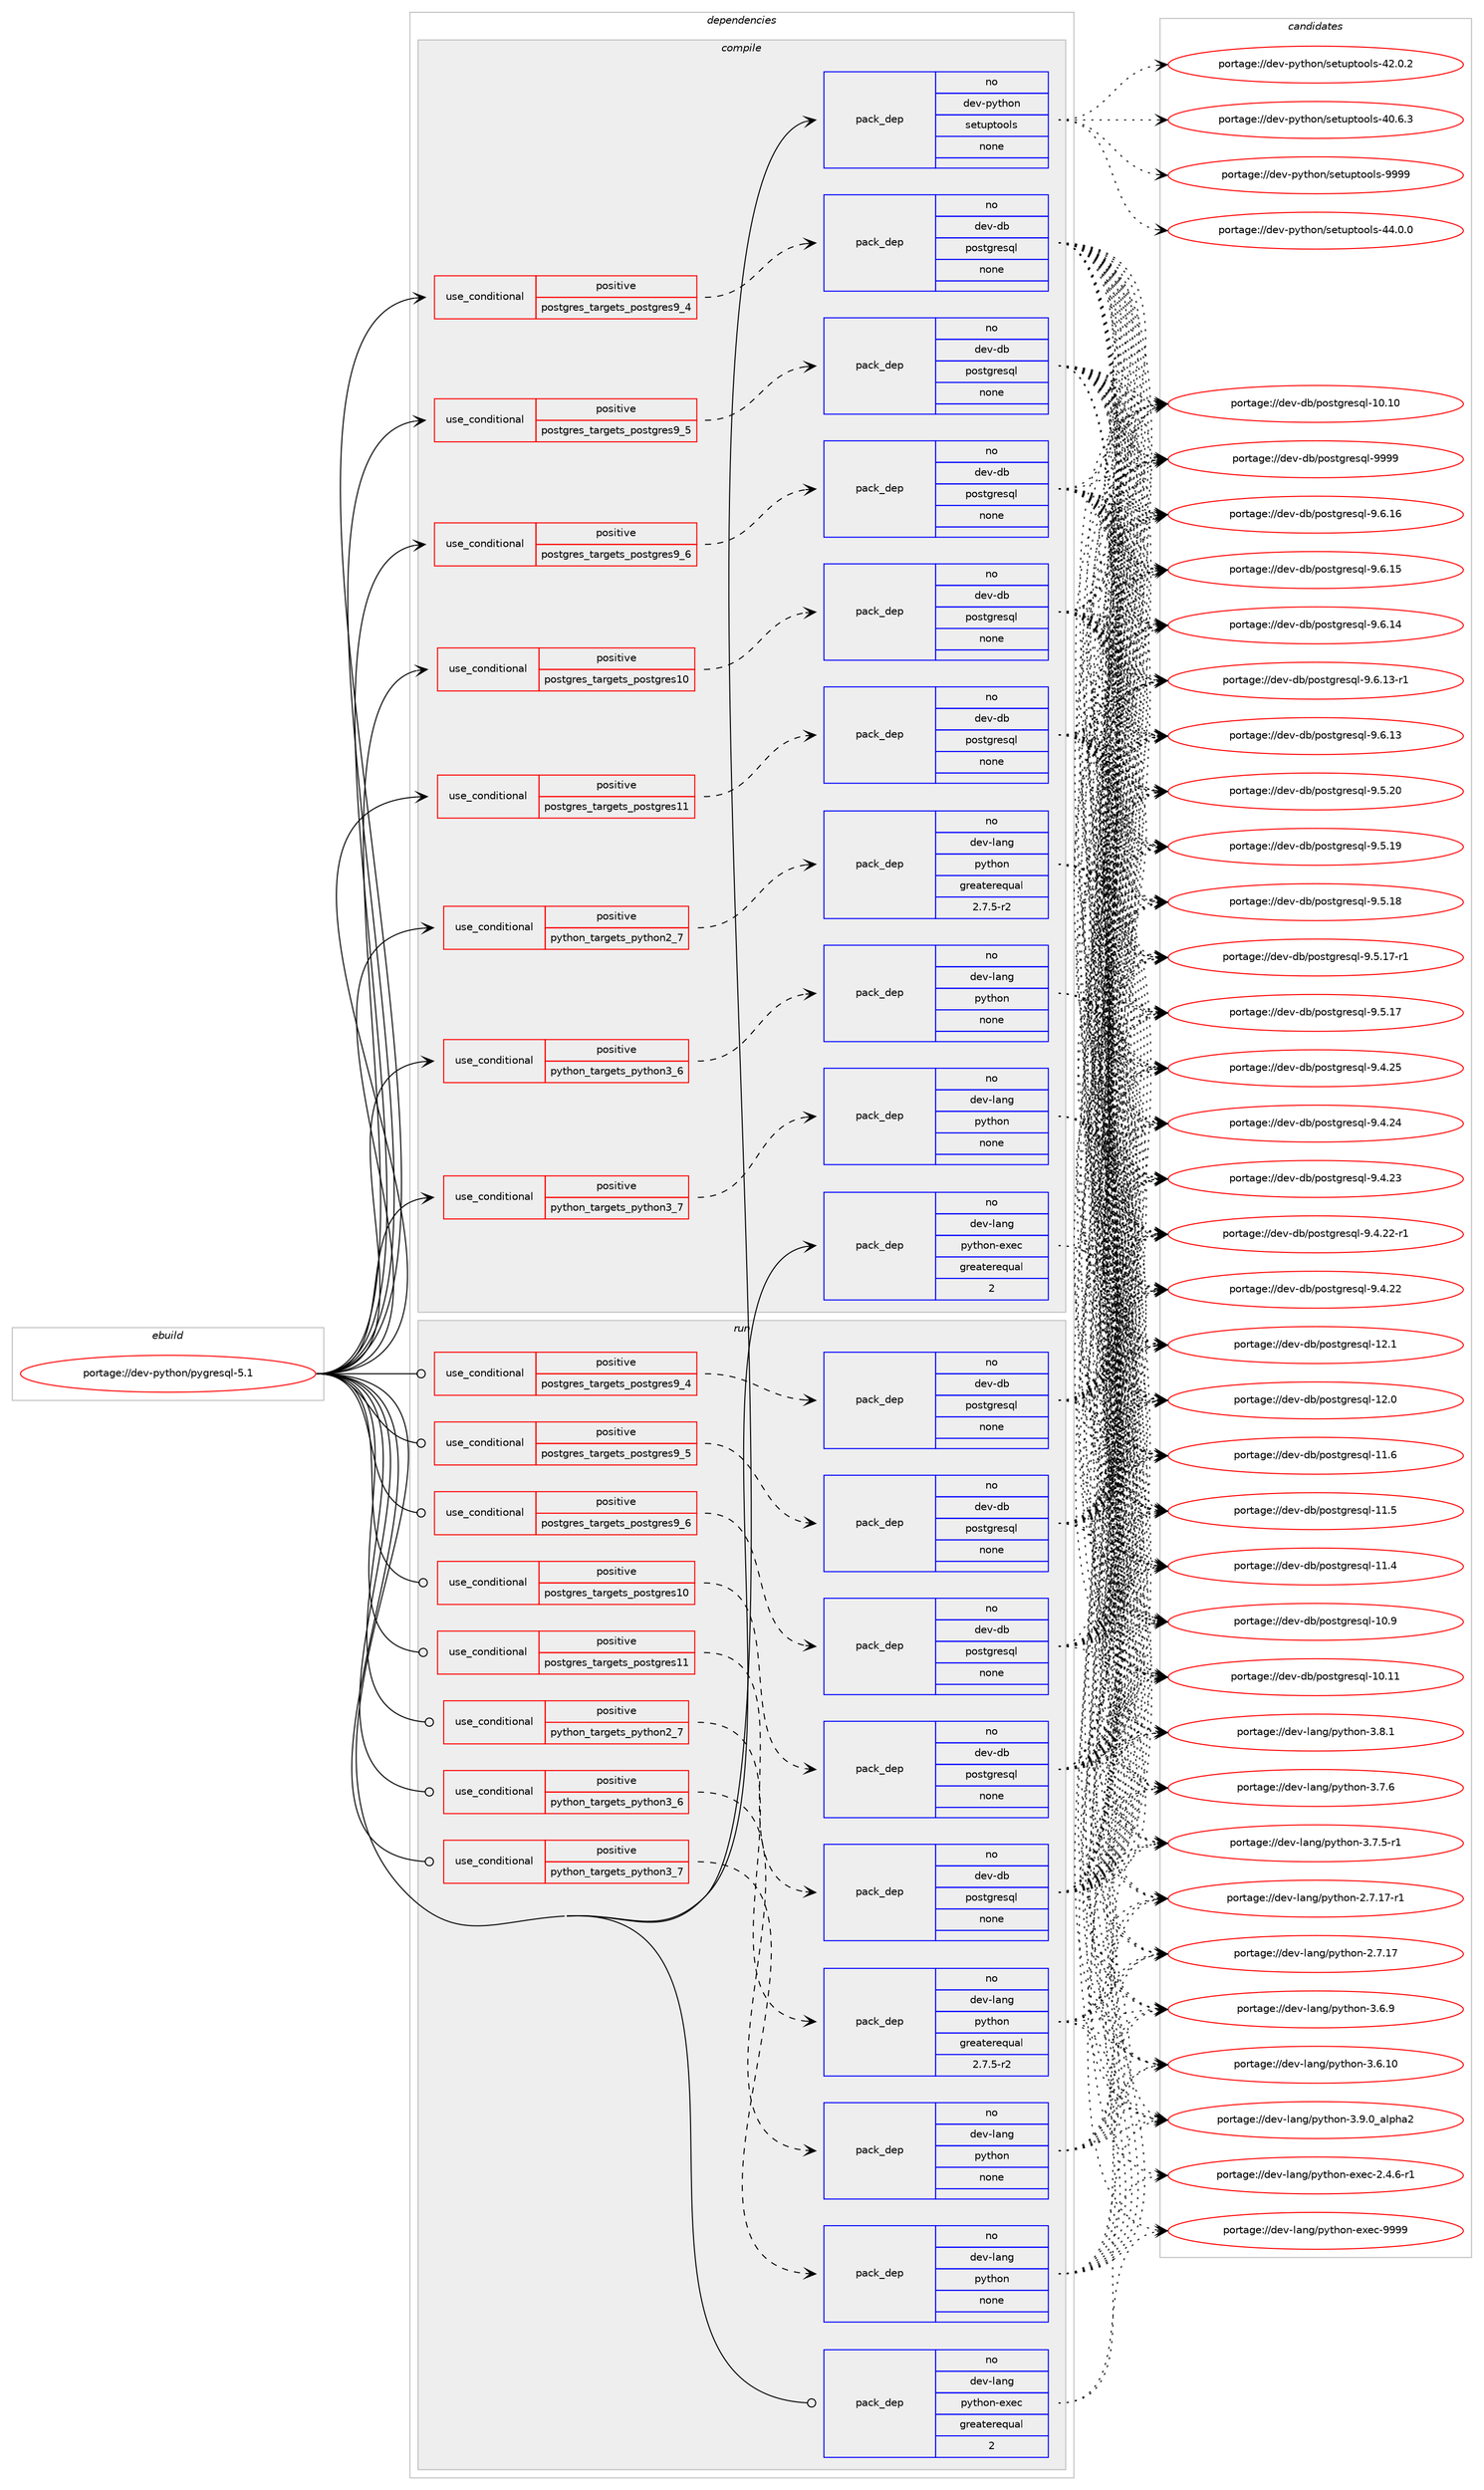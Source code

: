digraph prolog {

# *************
# Graph options
# *************

newrank=true;
concentrate=true;
compound=true;
graph [rankdir=LR,fontname=Helvetica,fontsize=10,ranksep=1.5];#, ranksep=2.5, nodesep=0.2];
edge  [arrowhead=vee];
node  [fontname=Helvetica,fontsize=10];

# **********
# The ebuild
# **********

subgraph cluster_leftcol {
color=gray;
label=<<i>ebuild</i>>;
id [label="portage://dev-python/pygresql-5.1", color=red, width=4, href="../dev-python/pygresql-5.1.svg"];
}

# ****************
# The dependencies
# ****************

subgraph cluster_midcol {
color=gray;
label=<<i>dependencies</i>>;
subgraph cluster_compile {
fillcolor="#eeeeee";
style=filled;
label=<<i>compile</i>>;
subgraph cond109300 {
dependency437602 [label=<<TABLE BORDER="0" CELLBORDER="1" CELLSPACING="0" CELLPADDING="4"><TR><TD ROWSPAN="3" CELLPADDING="10">use_conditional</TD></TR><TR><TD>positive</TD></TR><TR><TD>postgres_targets_postgres10</TD></TR></TABLE>>, shape=none, color=red];
subgraph pack323365 {
dependency437603 [label=<<TABLE BORDER="0" CELLBORDER="1" CELLSPACING="0" CELLPADDING="4" WIDTH="220"><TR><TD ROWSPAN="6" CELLPADDING="30">pack_dep</TD></TR><TR><TD WIDTH="110">no</TD></TR><TR><TD>dev-db</TD></TR><TR><TD>postgresql</TD></TR><TR><TD>none</TD></TR><TR><TD></TD></TR></TABLE>>, shape=none, color=blue];
}
dependency437602:e -> dependency437603:w [weight=20,style="dashed",arrowhead="vee"];
}
id:e -> dependency437602:w [weight=20,style="solid",arrowhead="vee"];
subgraph cond109301 {
dependency437604 [label=<<TABLE BORDER="0" CELLBORDER="1" CELLSPACING="0" CELLPADDING="4"><TR><TD ROWSPAN="3" CELLPADDING="10">use_conditional</TD></TR><TR><TD>positive</TD></TR><TR><TD>postgres_targets_postgres11</TD></TR></TABLE>>, shape=none, color=red];
subgraph pack323366 {
dependency437605 [label=<<TABLE BORDER="0" CELLBORDER="1" CELLSPACING="0" CELLPADDING="4" WIDTH="220"><TR><TD ROWSPAN="6" CELLPADDING="30">pack_dep</TD></TR><TR><TD WIDTH="110">no</TD></TR><TR><TD>dev-db</TD></TR><TR><TD>postgresql</TD></TR><TR><TD>none</TD></TR><TR><TD></TD></TR></TABLE>>, shape=none, color=blue];
}
dependency437604:e -> dependency437605:w [weight=20,style="dashed",arrowhead="vee"];
}
id:e -> dependency437604:w [weight=20,style="solid",arrowhead="vee"];
subgraph cond109302 {
dependency437606 [label=<<TABLE BORDER="0" CELLBORDER="1" CELLSPACING="0" CELLPADDING="4"><TR><TD ROWSPAN="3" CELLPADDING="10">use_conditional</TD></TR><TR><TD>positive</TD></TR><TR><TD>postgres_targets_postgres9_4</TD></TR></TABLE>>, shape=none, color=red];
subgraph pack323367 {
dependency437607 [label=<<TABLE BORDER="0" CELLBORDER="1" CELLSPACING="0" CELLPADDING="4" WIDTH="220"><TR><TD ROWSPAN="6" CELLPADDING="30">pack_dep</TD></TR><TR><TD WIDTH="110">no</TD></TR><TR><TD>dev-db</TD></TR><TR><TD>postgresql</TD></TR><TR><TD>none</TD></TR><TR><TD></TD></TR></TABLE>>, shape=none, color=blue];
}
dependency437606:e -> dependency437607:w [weight=20,style="dashed",arrowhead="vee"];
}
id:e -> dependency437606:w [weight=20,style="solid",arrowhead="vee"];
subgraph cond109303 {
dependency437608 [label=<<TABLE BORDER="0" CELLBORDER="1" CELLSPACING="0" CELLPADDING="4"><TR><TD ROWSPAN="3" CELLPADDING="10">use_conditional</TD></TR><TR><TD>positive</TD></TR><TR><TD>postgres_targets_postgres9_5</TD></TR></TABLE>>, shape=none, color=red];
subgraph pack323368 {
dependency437609 [label=<<TABLE BORDER="0" CELLBORDER="1" CELLSPACING="0" CELLPADDING="4" WIDTH="220"><TR><TD ROWSPAN="6" CELLPADDING="30">pack_dep</TD></TR><TR><TD WIDTH="110">no</TD></TR><TR><TD>dev-db</TD></TR><TR><TD>postgresql</TD></TR><TR><TD>none</TD></TR><TR><TD></TD></TR></TABLE>>, shape=none, color=blue];
}
dependency437608:e -> dependency437609:w [weight=20,style="dashed",arrowhead="vee"];
}
id:e -> dependency437608:w [weight=20,style="solid",arrowhead="vee"];
subgraph cond109304 {
dependency437610 [label=<<TABLE BORDER="0" CELLBORDER="1" CELLSPACING="0" CELLPADDING="4"><TR><TD ROWSPAN="3" CELLPADDING="10">use_conditional</TD></TR><TR><TD>positive</TD></TR><TR><TD>postgres_targets_postgres9_6</TD></TR></TABLE>>, shape=none, color=red];
subgraph pack323369 {
dependency437611 [label=<<TABLE BORDER="0" CELLBORDER="1" CELLSPACING="0" CELLPADDING="4" WIDTH="220"><TR><TD ROWSPAN="6" CELLPADDING="30">pack_dep</TD></TR><TR><TD WIDTH="110">no</TD></TR><TR><TD>dev-db</TD></TR><TR><TD>postgresql</TD></TR><TR><TD>none</TD></TR><TR><TD></TD></TR></TABLE>>, shape=none, color=blue];
}
dependency437610:e -> dependency437611:w [weight=20,style="dashed",arrowhead="vee"];
}
id:e -> dependency437610:w [weight=20,style="solid",arrowhead="vee"];
subgraph cond109305 {
dependency437612 [label=<<TABLE BORDER="0" CELLBORDER="1" CELLSPACING="0" CELLPADDING="4"><TR><TD ROWSPAN="3" CELLPADDING="10">use_conditional</TD></TR><TR><TD>positive</TD></TR><TR><TD>python_targets_python2_7</TD></TR></TABLE>>, shape=none, color=red];
subgraph pack323370 {
dependency437613 [label=<<TABLE BORDER="0" CELLBORDER="1" CELLSPACING="0" CELLPADDING="4" WIDTH="220"><TR><TD ROWSPAN="6" CELLPADDING="30">pack_dep</TD></TR><TR><TD WIDTH="110">no</TD></TR><TR><TD>dev-lang</TD></TR><TR><TD>python</TD></TR><TR><TD>greaterequal</TD></TR><TR><TD>2.7.5-r2</TD></TR></TABLE>>, shape=none, color=blue];
}
dependency437612:e -> dependency437613:w [weight=20,style="dashed",arrowhead="vee"];
}
id:e -> dependency437612:w [weight=20,style="solid",arrowhead="vee"];
subgraph cond109306 {
dependency437614 [label=<<TABLE BORDER="0" CELLBORDER="1" CELLSPACING="0" CELLPADDING="4"><TR><TD ROWSPAN="3" CELLPADDING="10">use_conditional</TD></TR><TR><TD>positive</TD></TR><TR><TD>python_targets_python3_6</TD></TR></TABLE>>, shape=none, color=red];
subgraph pack323371 {
dependency437615 [label=<<TABLE BORDER="0" CELLBORDER="1" CELLSPACING="0" CELLPADDING="4" WIDTH="220"><TR><TD ROWSPAN="6" CELLPADDING="30">pack_dep</TD></TR><TR><TD WIDTH="110">no</TD></TR><TR><TD>dev-lang</TD></TR><TR><TD>python</TD></TR><TR><TD>none</TD></TR><TR><TD></TD></TR></TABLE>>, shape=none, color=blue];
}
dependency437614:e -> dependency437615:w [weight=20,style="dashed",arrowhead="vee"];
}
id:e -> dependency437614:w [weight=20,style="solid",arrowhead="vee"];
subgraph cond109307 {
dependency437616 [label=<<TABLE BORDER="0" CELLBORDER="1" CELLSPACING="0" CELLPADDING="4"><TR><TD ROWSPAN="3" CELLPADDING="10">use_conditional</TD></TR><TR><TD>positive</TD></TR><TR><TD>python_targets_python3_7</TD></TR></TABLE>>, shape=none, color=red];
subgraph pack323372 {
dependency437617 [label=<<TABLE BORDER="0" CELLBORDER="1" CELLSPACING="0" CELLPADDING="4" WIDTH="220"><TR><TD ROWSPAN="6" CELLPADDING="30">pack_dep</TD></TR><TR><TD WIDTH="110">no</TD></TR><TR><TD>dev-lang</TD></TR><TR><TD>python</TD></TR><TR><TD>none</TD></TR><TR><TD></TD></TR></TABLE>>, shape=none, color=blue];
}
dependency437616:e -> dependency437617:w [weight=20,style="dashed",arrowhead="vee"];
}
id:e -> dependency437616:w [weight=20,style="solid",arrowhead="vee"];
subgraph pack323373 {
dependency437618 [label=<<TABLE BORDER="0" CELLBORDER="1" CELLSPACING="0" CELLPADDING="4" WIDTH="220"><TR><TD ROWSPAN="6" CELLPADDING="30">pack_dep</TD></TR><TR><TD WIDTH="110">no</TD></TR><TR><TD>dev-lang</TD></TR><TR><TD>python-exec</TD></TR><TR><TD>greaterequal</TD></TR><TR><TD>2</TD></TR></TABLE>>, shape=none, color=blue];
}
id:e -> dependency437618:w [weight=20,style="solid",arrowhead="vee"];
subgraph pack323374 {
dependency437619 [label=<<TABLE BORDER="0" CELLBORDER="1" CELLSPACING="0" CELLPADDING="4" WIDTH="220"><TR><TD ROWSPAN="6" CELLPADDING="30">pack_dep</TD></TR><TR><TD WIDTH="110">no</TD></TR><TR><TD>dev-python</TD></TR><TR><TD>setuptools</TD></TR><TR><TD>none</TD></TR><TR><TD></TD></TR></TABLE>>, shape=none, color=blue];
}
id:e -> dependency437619:w [weight=20,style="solid",arrowhead="vee"];
}
subgraph cluster_compileandrun {
fillcolor="#eeeeee";
style=filled;
label=<<i>compile and run</i>>;
}
subgraph cluster_run {
fillcolor="#eeeeee";
style=filled;
label=<<i>run</i>>;
subgraph cond109308 {
dependency437620 [label=<<TABLE BORDER="0" CELLBORDER="1" CELLSPACING="0" CELLPADDING="4"><TR><TD ROWSPAN="3" CELLPADDING="10">use_conditional</TD></TR><TR><TD>positive</TD></TR><TR><TD>postgres_targets_postgres10</TD></TR></TABLE>>, shape=none, color=red];
subgraph pack323375 {
dependency437621 [label=<<TABLE BORDER="0" CELLBORDER="1" CELLSPACING="0" CELLPADDING="4" WIDTH="220"><TR><TD ROWSPAN="6" CELLPADDING="30">pack_dep</TD></TR><TR><TD WIDTH="110">no</TD></TR><TR><TD>dev-db</TD></TR><TR><TD>postgresql</TD></TR><TR><TD>none</TD></TR><TR><TD></TD></TR></TABLE>>, shape=none, color=blue];
}
dependency437620:e -> dependency437621:w [weight=20,style="dashed",arrowhead="vee"];
}
id:e -> dependency437620:w [weight=20,style="solid",arrowhead="odot"];
subgraph cond109309 {
dependency437622 [label=<<TABLE BORDER="0" CELLBORDER="1" CELLSPACING="0" CELLPADDING="4"><TR><TD ROWSPAN="3" CELLPADDING="10">use_conditional</TD></TR><TR><TD>positive</TD></TR><TR><TD>postgres_targets_postgres11</TD></TR></TABLE>>, shape=none, color=red];
subgraph pack323376 {
dependency437623 [label=<<TABLE BORDER="0" CELLBORDER="1" CELLSPACING="0" CELLPADDING="4" WIDTH="220"><TR><TD ROWSPAN="6" CELLPADDING="30">pack_dep</TD></TR><TR><TD WIDTH="110">no</TD></TR><TR><TD>dev-db</TD></TR><TR><TD>postgresql</TD></TR><TR><TD>none</TD></TR><TR><TD></TD></TR></TABLE>>, shape=none, color=blue];
}
dependency437622:e -> dependency437623:w [weight=20,style="dashed",arrowhead="vee"];
}
id:e -> dependency437622:w [weight=20,style="solid",arrowhead="odot"];
subgraph cond109310 {
dependency437624 [label=<<TABLE BORDER="0" CELLBORDER="1" CELLSPACING="0" CELLPADDING="4"><TR><TD ROWSPAN="3" CELLPADDING="10">use_conditional</TD></TR><TR><TD>positive</TD></TR><TR><TD>postgres_targets_postgres9_4</TD></TR></TABLE>>, shape=none, color=red];
subgraph pack323377 {
dependency437625 [label=<<TABLE BORDER="0" CELLBORDER="1" CELLSPACING="0" CELLPADDING="4" WIDTH="220"><TR><TD ROWSPAN="6" CELLPADDING="30">pack_dep</TD></TR><TR><TD WIDTH="110">no</TD></TR><TR><TD>dev-db</TD></TR><TR><TD>postgresql</TD></TR><TR><TD>none</TD></TR><TR><TD></TD></TR></TABLE>>, shape=none, color=blue];
}
dependency437624:e -> dependency437625:w [weight=20,style="dashed",arrowhead="vee"];
}
id:e -> dependency437624:w [weight=20,style="solid",arrowhead="odot"];
subgraph cond109311 {
dependency437626 [label=<<TABLE BORDER="0" CELLBORDER="1" CELLSPACING="0" CELLPADDING="4"><TR><TD ROWSPAN="3" CELLPADDING="10">use_conditional</TD></TR><TR><TD>positive</TD></TR><TR><TD>postgres_targets_postgres9_5</TD></TR></TABLE>>, shape=none, color=red];
subgraph pack323378 {
dependency437627 [label=<<TABLE BORDER="0" CELLBORDER="1" CELLSPACING="0" CELLPADDING="4" WIDTH="220"><TR><TD ROWSPAN="6" CELLPADDING="30">pack_dep</TD></TR><TR><TD WIDTH="110">no</TD></TR><TR><TD>dev-db</TD></TR><TR><TD>postgresql</TD></TR><TR><TD>none</TD></TR><TR><TD></TD></TR></TABLE>>, shape=none, color=blue];
}
dependency437626:e -> dependency437627:w [weight=20,style="dashed",arrowhead="vee"];
}
id:e -> dependency437626:w [weight=20,style="solid",arrowhead="odot"];
subgraph cond109312 {
dependency437628 [label=<<TABLE BORDER="0" CELLBORDER="1" CELLSPACING="0" CELLPADDING="4"><TR><TD ROWSPAN="3" CELLPADDING="10">use_conditional</TD></TR><TR><TD>positive</TD></TR><TR><TD>postgres_targets_postgres9_6</TD></TR></TABLE>>, shape=none, color=red];
subgraph pack323379 {
dependency437629 [label=<<TABLE BORDER="0" CELLBORDER="1" CELLSPACING="0" CELLPADDING="4" WIDTH="220"><TR><TD ROWSPAN="6" CELLPADDING="30">pack_dep</TD></TR><TR><TD WIDTH="110">no</TD></TR><TR><TD>dev-db</TD></TR><TR><TD>postgresql</TD></TR><TR><TD>none</TD></TR><TR><TD></TD></TR></TABLE>>, shape=none, color=blue];
}
dependency437628:e -> dependency437629:w [weight=20,style="dashed",arrowhead="vee"];
}
id:e -> dependency437628:w [weight=20,style="solid",arrowhead="odot"];
subgraph cond109313 {
dependency437630 [label=<<TABLE BORDER="0" CELLBORDER="1" CELLSPACING="0" CELLPADDING="4"><TR><TD ROWSPAN="3" CELLPADDING="10">use_conditional</TD></TR><TR><TD>positive</TD></TR><TR><TD>python_targets_python2_7</TD></TR></TABLE>>, shape=none, color=red];
subgraph pack323380 {
dependency437631 [label=<<TABLE BORDER="0" CELLBORDER="1" CELLSPACING="0" CELLPADDING="4" WIDTH="220"><TR><TD ROWSPAN="6" CELLPADDING="30">pack_dep</TD></TR><TR><TD WIDTH="110">no</TD></TR><TR><TD>dev-lang</TD></TR><TR><TD>python</TD></TR><TR><TD>greaterequal</TD></TR><TR><TD>2.7.5-r2</TD></TR></TABLE>>, shape=none, color=blue];
}
dependency437630:e -> dependency437631:w [weight=20,style="dashed",arrowhead="vee"];
}
id:e -> dependency437630:w [weight=20,style="solid",arrowhead="odot"];
subgraph cond109314 {
dependency437632 [label=<<TABLE BORDER="0" CELLBORDER="1" CELLSPACING="0" CELLPADDING="4"><TR><TD ROWSPAN="3" CELLPADDING="10">use_conditional</TD></TR><TR><TD>positive</TD></TR><TR><TD>python_targets_python3_6</TD></TR></TABLE>>, shape=none, color=red];
subgraph pack323381 {
dependency437633 [label=<<TABLE BORDER="0" CELLBORDER="1" CELLSPACING="0" CELLPADDING="4" WIDTH="220"><TR><TD ROWSPAN="6" CELLPADDING="30">pack_dep</TD></TR><TR><TD WIDTH="110">no</TD></TR><TR><TD>dev-lang</TD></TR><TR><TD>python</TD></TR><TR><TD>none</TD></TR><TR><TD></TD></TR></TABLE>>, shape=none, color=blue];
}
dependency437632:e -> dependency437633:w [weight=20,style="dashed",arrowhead="vee"];
}
id:e -> dependency437632:w [weight=20,style="solid",arrowhead="odot"];
subgraph cond109315 {
dependency437634 [label=<<TABLE BORDER="0" CELLBORDER="1" CELLSPACING="0" CELLPADDING="4"><TR><TD ROWSPAN="3" CELLPADDING="10">use_conditional</TD></TR><TR><TD>positive</TD></TR><TR><TD>python_targets_python3_7</TD></TR></TABLE>>, shape=none, color=red];
subgraph pack323382 {
dependency437635 [label=<<TABLE BORDER="0" CELLBORDER="1" CELLSPACING="0" CELLPADDING="4" WIDTH="220"><TR><TD ROWSPAN="6" CELLPADDING="30">pack_dep</TD></TR><TR><TD WIDTH="110">no</TD></TR><TR><TD>dev-lang</TD></TR><TR><TD>python</TD></TR><TR><TD>none</TD></TR><TR><TD></TD></TR></TABLE>>, shape=none, color=blue];
}
dependency437634:e -> dependency437635:w [weight=20,style="dashed",arrowhead="vee"];
}
id:e -> dependency437634:w [weight=20,style="solid",arrowhead="odot"];
subgraph pack323383 {
dependency437636 [label=<<TABLE BORDER="0" CELLBORDER="1" CELLSPACING="0" CELLPADDING="4" WIDTH="220"><TR><TD ROWSPAN="6" CELLPADDING="30">pack_dep</TD></TR><TR><TD WIDTH="110">no</TD></TR><TR><TD>dev-lang</TD></TR><TR><TD>python-exec</TD></TR><TR><TD>greaterequal</TD></TR><TR><TD>2</TD></TR></TABLE>>, shape=none, color=blue];
}
id:e -> dependency437636:w [weight=20,style="solid",arrowhead="odot"];
}
}

# **************
# The candidates
# **************

subgraph cluster_choices {
rank=same;
color=gray;
label=<<i>candidates</i>>;

subgraph choice323365 {
color=black;
nodesep=1;
choice1001011184510098471121111151161031141011151131084557575757 [label="portage://dev-db/postgresql-9999", color=red, width=4,href="../dev-db/postgresql-9999.svg"];
choice10010111845100984711211111511610311410111511310845574654464954 [label="portage://dev-db/postgresql-9.6.16", color=red, width=4,href="../dev-db/postgresql-9.6.16.svg"];
choice10010111845100984711211111511610311410111511310845574654464953 [label="portage://dev-db/postgresql-9.6.15", color=red, width=4,href="../dev-db/postgresql-9.6.15.svg"];
choice10010111845100984711211111511610311410111511310845574654464952 [label="portage://dev-db/postgresql-9.6.14", color=red, width=4,href="../dev-db/postgresql-9.6.14.svg"];
choice100101118451009847112111115116103114101115113108455746544649514511449 [label="portage://dev-db/postgresql-9.6.13-r1", color=red, width=4,href="../dev-db/postgresql-9.6.13-r1.svg"];
choice10010111845100984711211111511610311410111511310845574654464951 [label="portage://dev-db/postgresql-9.6.13", color=red, width=4,href="../dev-db/postgresql-9.6.13.svg"];
choice10010111845100984711211111511610311410111511310845574653465048 [label="portage://dev-db/postgresql-9.5.20", color=red, width=4,href="../dev-db/postgresql-9.5.20.svg"];
choice10010111845100984711211111511610311410111511310845574653464957 [label="portage://dev-db/postgresql-9.5.19", color=red, width=4,href="../dev-db/postgresql-9.5.19.svg"];
choice10010111845100984711211111511610311410111511310845574653464956 [label="portage://dev-db/postgresql-9.5.18", color=red, width=4,href="../dev-db/postgresql-9.5.18.svg"];
choice100101118451009847112111115116103114101115113108455746534649554511449 [label="portage://dev-db/postgresql-9.5.17-r1", color=red, width=4,href="../dev-db/postgresql-9.5.17-r1.svg"];
choice10010111845100984711211111511610311410111511310845574653464955 [label="portage://dev-db/postgresql-9.5.17", color=red, width=4,href="../dev-db/postgresql-9.5.17.svg"];
choice10010111845100984711211111511610311410111511310845574652465053 [label="portage://dev-db/postgresql-9.4.25", color=red, width=4,href="../dev-db/postgresql-9.4.25.svg"];
choice10010111845100984711211111511610311410111511310845574652465052 [label="portage://dev-db/postgresql-9.4.24", color=red, width=4,href="../dev-db/postgresql-9.4.24.svg"];
choice10010111845100984711211111511610311410111511310845574652465051 [label="portage://dev-db/postgresql-9.4.23", color=red, width=4,href="../dev-db/postgresql-9.4.23.svg"];
choice100101118451009847112111115116103114101115113108455746524650504511449 [label="portage://dev-db/postgresql-9.4.22-r1", color=red, width=4,href="../dev-db/postgresql-9.4.22-r1.svg"];
choice10010111845100984711211111511610311410111511310845574652465050 [label="portage://dev-db/postgresql-9.4.22", color=red, width=4,href="../dev-db/postgresql-9.4.22.svg"];
choice1001011184510098471121111151161031141011151131084549504649 [label="portage://dev-db/postgresql-12.1", color=red, width=4,href="../dev-db/postgresql-12.1.svg"];
choice1001011184510098471121111151161031141011151131084549504648 [label="portage://dev-db/postgresql-12.0", color=red, width=4,href="../dev-db/postgresql-12.0.svg"];
choice1001011184510098471121111151161031141011151131084549494654 [label="portage://dev-db/postgresql-11.6", color=red, width=4,href="../dev-db/postgresql-11.6.svg"];
choice1001011184510098471121111151161031141011151131084549494653 [label="portage://dev-db/postgresql-11.5", color=red, width=4,href="../dev-db/postgresql-11.5.svg"];
choice1001011184510098471121111151161031141011151131084549494652 [label="portage://dev-db/postgresql-11.4", color=red, width=4,href="../dev-db/postgresql-11.4.svg"];
choice1001011184510098471121111151161031141011151131084549484657 [label="portage://dev-db/postgresql-10.9", color=red, width=4,href="../dev-db/postgresql-10.9.svg"];
choice100101118451009847112111115116103114101115113108454948464949 [label="portage://dev-db/postgresql-10.11", color=red, width=4,href="../dev-db/postgresql-10.11.svg"];
choice100101118451009847112111115116103114101115113108454948464948 [label="portage://dev-db/postgresql-10.10", color=red, width=4,href="../dev-db/postgresql-10.10.svg"];
dependency437603:e -> choice1001011184510098471121111151161031141011151131084557575757:w [style=dotted,weight="100"];
dependency437603:e -> choice10010111845100984711211111511610311410111511310845574654464954:w [style=dotted,weight="100"];
dependency437603:e -> choice10010111845100984711211111511610311410111511310845574654464953:w [style=dotted,weight="100"];
dependency437603:e -> choice10010111845100984711211111511610311410111511310845574654464952:w [style=dotted,weight="100"];
dependency437603:e -> choice100101118451009847112111115116103114101115113108455746544649514511449:w [style=dotted,weight="100"];
dependency437603:e -> choice10010111845100984711211111511610311410111511310845574654464951:w [style=dotted,weight="100"];
dependency437603:e -> choice10010111845100984711211111511610311410111511310845574653465048:w [style=dotted,weight="100"];
dependency437603:e -> choice10010111845100984711211111511610311410111511310845574653464957:w [style=dotted,weight="100"];
dependency437603:e -> choice10010111845100984711211111511610311410111511310845574653464956:w [style=dotted,weight="100"];
dependency437603:e -> choice100101118451009847112111115116103114101115113108455746534649554511449:w [style=dotted,weight="100"];
dependency437603:e -> choice10010111845100984711211111511610311410111511310845574653464955:w [style=dotted,weight="100"];
dependency437603:e -> choice10010111845100984711211111511610311410111511310845574652465053:w [style=dotted,weight="100"];
dependency437603:e -> choice10010111845100984711211111511610311410111511310845574652465052:w [style=dotted,weight="100"];
dependency437603:e -> choice10010111845100984711211111511610311410111511310845574652465051:w [style=dotted,weight="100"];
dependency437603:e -> choice100101118451009847112111115116103114101115113108455746524650504511449:w [style=dotted,weight="100"];
dependency437603:e -> choice10010111845100984711211111511610311410111511310845574652465050:w [style=dotted,weight="100"];
dependency437603:e -> choice1001011184510098471121111151161031141011151131084549504649:w [style=dotted,weight="100"];
dependency437603:e -> choice1001011184510098471121111151161031141011151131084549504648:w [style=dotted,weight="100"];
dependency437603:e -> choice1001011184510098471121111151161031141011151131084549494654:w [style=dotted,weight="100"];
dependency437603:e -> choice1001011184510098471121111151161031141011151131084549494653:w [style=dotted,weight="100"];
dependency437603:e -> choice1001011184510098471121111151161031141011151131084549494652:w [style=dotted,weight="100"];
dependency437603:e -> choice1001011184510098471121111151161031141011151131084549484657:w [style=dotted,weight="100"];
dependency437603:e -> choice100101118451009847112111115116103114101115113108454948464949:w [style=dotted,weight="100"];
dependency437603:e -> choice100101118451009847112111115116103114101115113108454948464948:w [style=dotted,weight="100"];
}
subgraph choice323366 {
color=black;
nodesep=1;
choice1001011184510098471121111151161031141011151131084557575757 [label="portage://dev-db/postgresql-9999", color=red, width=4,href="../dev-db/postgresql-9999.svg"];
choice10010111845100984711211111511610311410111511310845574654464954 [label="portage://dev-db/postgresql-9.6.16", color=red, width=4,href="../dev-db/postgresql-9.6.16.svg"];
choice10010111845100984711211111511610311410111511310845574654464953 [label="portage://dev-db/postgresql-9.6.15", color=red, width=4,href="../dev-db/postgresql-9.6.15.svg"];
choice10010111845100984711211111511610311410111511310845574654464952 [label="portage://dev-db/postgresql-9.6.14", color=red, width=4,href="../dev-db/postgresql-9.6.14.svg"];
choice100101118451009847112111115116103114101115113108455746544649514511449 [label="portage://dev-db/postgresql-9.6.13-r1", color=red, width=4,href="../dev-db/postgresql-9.6.13-r1.svg"];
choice10010111845100984711211111511610311410111511310845574654464951 [label="portage://dev-db/postgresql-9.6.13", color=red, width=4,href="../dev-db/postgresql-9.6.13.svg"];
choice10010111845100984711211111511610311410111511310845574653465048 [label="portage://dev-db/postgresql-9.5.20", color=red, width=4,href="../dev-db/postgresql-9.5.20.svg"];
choice10010111845100984711211111511610311410111511310845574653464957 [label="portage://dev-db/postgresql-9.5.19", color=red, width=4,href="../dev-db/postgresql-9.5.19.svg"];
choice10010111845100984711211111511610311410111511310845574653464956 [label="portage://dev-db/postgresql-9.5.18", color=red, width=4,href="../dev-db/postgresql-9.5.18.svg"];
choice100101118451009847112111115116103114101115113108455746534649554511449 [label="portage://dev-db/postgresql-9.5.17-r1", color=red, width=4,href="../dev-db/postgresql-9.5.17-r1.svg"];
choice10010111845100984711211111511610311410111511310845574653464955 [label="portage://dev-db/postgresql-9.5.17", color=red, width=4,href="../dev-db/postgresql-9.5.17.svg"];
choice10010111845100984711211111511610311410111511310845574652465053 [label="portage://dev-db/postgresql-9.4.25", color=red, width=4,href="../dev-db/postgresql-9.4.25.svg"];
choice10010111845100984711211111511610311410111511310845574652465052 [label="portage://dev-db/postgresql-9.4.24", color=red, width=4,href="../dev-db/postgresql-9.4.24.svg"];
choice10010111845100984711211111511610311410111511310845574652465051 [label="portage://dev-db/postgresql-9.4.23", color=red, width=4,href="../dev-db/postgresql-9.4.23.svg"];
choice100101118451009847112111115116103114101115113108455746524650504511449 [label="portage://dev-db/postgresql-9.4.22-r1", color=red, width=4,href="../dev-db/postgresql-9.4.22-r1.svg"];
choice10010111845100984711211111511610311410111511310845574652465050 [label="portage://dev-db/postgresql-9.4.22", color=red, width=4,href="../dev-db/postgresql-9.4.22.svg"];
choice1001011184510098471121111151161031141011151131084549504649 [label="portage://dev-db/postgresql-12.1", color=red, width=4,href="../dev-db/postgresql-12.1.svg"];
choice1001011184510098471121111151161031141011151131084549504648 [label="portage://dev-db/postgresql-12.0", color=red, width=4,href="../dev-db/postgresql-12.0.svg"];
choice1001011184510098471121111151161031141011151131084549494654 [label="portage://dev-db/postgresql-11.6", color=red, width=4,href="../dev-db/postgresql-11.6.svg"];
choice1001011184510098471121111151161031141011151131084549494653 [label="portage://dev-db/postgresql-11.5", color=red, width=4,href="../dev-db/postgresql-11.5.svg"];
choice1001011184510098471121111151161031141011151131084549494652 [label="portage://dev-db/postgresql-11.4", color=red, width=4,href="../dev-db/postgresql-11.4.svg"];
choice1001011184510098471121111151161031141011151131084549484657 [label="portage://dev-db/postgresql-10.9", color=red, width=4,href="../dev-db/postgresql-10.9.svg"];
choice100101118451009847112111115116103114101115113108454948464949 [label="portage://dev-db/postgresql-10.11", color=red, width=4,href="../dev-db/postgresql-10.11.svg"];
choice100101118451009847112111115116103114101115113108454948464948 [label="portage://dev-db/postgresql-10.10", color=red, width=4,href="../dev-db/postgresql-10.10.svg"];
dependency437605:e -> choice1001011184510098471121111151161031141011151131084557575757:w [style=dotted,weight="100"];
dependency437605:e -> choice10010111845100984711211111511610311410111511310845574654464954:w [style=dotted,weight="100"];
dependency437605:e -> choice10010111845100984711211111511610311410111511310845574654464953:w [style=dotted,weight="100"];
dependency437605:e -> choice10010111845100984711211111511610311410111511310845574654464952:w [style=dotted,weight="100"];
dependency437605:e -> choice100101118451009847112111115116103114101115113108455746544649514511449:w [style=dotted,weight="100"];
dependency437605:e -> choice10010111845100984711211111511610311410111511310845574654464951:w [style=dotted,weight="100"];
dependency437605:e -> choice10010111845100984711211111511610311410111511310845574653465048:w [style=dotted,weight="100"];
dependency437605:e -> choice10010111845100984711211111511610311410111511310845574653464957:w [style=dotted,weight="100"];
dependency437605:e -> choice10010111845100984711211111511610311410111511310845574653464956:w [style=dotted,weight="100"];
dependency437605:e -> choice100101118451009847112111115116103114101115113108455746534649554511449:w [style=dotted,weight="100"];
dependency437605:e -> choice10010111845100984711211111511610311410111511310845574653464955:w [style=dotted,weight="100"];
dependency437605:e -> choice10010111845100984711211111511610311410111511310845574652465053:w [style=dotted,weight="100"];
dependency437605:e -> choice10010111845100984711211111511610311410111511310845574652465052:w [style=dotted,weight="100"];
dependency437605:e -> choice10010111845100984711211111511610311410111511310845574652465051:w [style=dotted,weight="100"];
dependency437605:e -> choice100101118451009847112111115116103114101115113108455746524650504511449:w [style=dotted,weight="100"];
dependency437605:e -> choice10010111845100984711211111511610311410111511310845574652465050:w [style=dotted,weight="100"];
dependency437605:e -> choice1001011184510098471121111151161031141011151131084549504649:w [style=dotted,weight="100"];
dependency437605:e -> choice1001011184510098471121111151161031141011151131084549504648:w [style=dotted,weight="100"];
dependency437605:e -> choice1001011184510098471121111151161031141011151131084549494654:w [style=dotted,weight="100"];
dependency437605:e -> choice1001011184510098471121111151161031141011151131084549494653:w [style=dotted,weight="100"];
dependency437605:e -> choice1001011184510098471121111151161031141011151131084549494652:w [style=dotted,weight="100"];
dependency437605:e -> choice1001011184510098471121111151161031141011151131084549484657:w [style=dotted,weight="100"];
dependency437605:e -> choice100101118451009847112111115116103114101115113108454948464949:w [style=dotted,weight="100"];
dependency437605:e -> choice100101118451009847112111115116103114101115113108454948464948:w [style=dotted,weight="100"];
}
subgraph choice323367 {
color=black;
nodesep=1;
choice1001011184510098471121111151161031141011151131084557575757 [label="portage://dev-db/postgresql-9999", color=red, width=4,href="../dev-db/postgresql-9999.svg"];
choice10010111845100984711211111511610311410111511310845574654464954 [label="portage://dev-db/postgresql-9.6.16", color=red, width=4,href="../dev-db/postgresql-9.6.16.svg"];
choice10010111845100984711211111511610311410111511310845574654464953 [label="portage://dev-db/postgresql-9.6.15", color=red, width=4,href="../dev-db/postgresql-9.6.15.svg"];
choice10010111845100984711211111511610311410111511310845574654464952 [label="portage://dev-db/postgresql-9.6.14", color=red, width=4,href="../dev-db/postgresql-9.6.14.svg"];
choice100101118451009847112111115116103114101115113108455746544649514511449 [label="portage://dev-db/postgresql-9.6.13-r1", color=red, width=4,href="../dev-db/postgresql-9.6.13-r1.svg"];
choice10010111845100984711211111511610311410111511310845574654464951 [label="portage://dev-db/postgresql-9.6.13", color=red, width=4,href="../dev-db/postgresql-9.6.13.svg"];
choice10010111845100984711211111511610311410111511310845574653465048 [label="portage://dev-db/postgresql-9.5.20", color=red, width=4,href="../dev-db/postgresql-9.5.20.svg"];
choice10010111845100984711211111511610311410111511310845574653464957 [label="portage://dev-db/postgresql-9.5.19", color=red, width=4,href="../dev-db/postgresql-9.5.19.svg"];
choice10010111845100984711211111511610311410111511310845574653464956 [label="portage://dev-db/postgresql-9.5.18", color=red, width=4,href="../dev-db/postgresql-9.5.18.svg"];
choice100101118451009847112111115116103114101115113108455746534649554511449 [label="portage://dev-db/postgresql-9.5.17-r1", color=red, width=4,href="../dev-db/postgresql-9.5.17-r1.svg"];
choice10010111845100984711211111511610311410111511310845574653464955 [label="portage://dev-db/postgresql-9.5.17", color=red, width=4,href="../dev-db/postgresql-9.5.17.svg"];
choice10010111845100984711211111511610311410111511310845574652465053 [label="portage://dev-db/postgresql-9.4.25", color=red, width=4,href="../dev-db/postgresql-9.4.25.svg"];
choice10010111845100984711211111511610311410111511310845574652465052 [label="portage://dev-db/postgresql-9.4.24", color=red, width=4,href="../dev-db/postgresql-9.4.24.svg"];
choice10010111845100984711211111511610311410111511310845574652465051 [label="portage://dev-db/postgresql-9.4.23", color=red, width=4,href="../dev-db/postgresql-9.4.23.svg"];
choice100101118451009847112111115116103114101115113108455746524650504511449 [label="portage://dev-db/postgresql-9.4.22-r1", color=red, width=4,href="../dev-db/postgresql-9.4.22-r1.svg"];
choice10010111845100984711211111511610311410111511310845574652465050 [label="portage://dev-db/postgresql-9.4.22", color=red, width=4,href="../dev-db/postgresql-9.4.22.svg"];
choice1001011184510098471121111151161031141011151131084549504649 [label="portage://dev-db/postgresql-12.1", color=red, width=4,href="../dev-db/postgresql-12.1.svg"];
choice1001011184510098471121111151161031141011151131084549504648 [label="portage://dev-db/postgresql-12.0", color=red, width=4,href="../dev-db/postgresql-12.0.svg"];
choice1001011184510098471121111151161031141011151131084549494654 [label="portage://dev-db/postgresql-11.6", color=red, width=4,href="../dev-db/postgresql-11.6.svg"];
choice1001011184510098471121111151161031141011151131084549494653 [label="portage://dev-db/postgresql-11.5", color=red, width=4,href="../dev-db/postgresql-11.5.svg"];
choice1001011184510098471121111151161031141011151131084549494652 [label="portage://dev-db/postgresql-11.4", color=red, width=4,href="../dev-db/postgresql-11.4.svg"];
choice1001011184510098471121111151161031141011151131084549484657 [label="portage://dev-db/postgresql-10.9", color=red, width=4,href="../dev-db/postgresql-10.9.svg"];
choice100101118451009847112111115116103114101115113108454948464949 [label="portage://dev-db/postgresql-10.11", color=red, width=4,href="../dev-db/postgresql-10.11.svg"];
choice100101118451009847112111115116103114101115113108454948464948 [label="portage://dev-db/postgresql-10.10", color=red, width=4,href="../dev-db/postgresql-10.10.svg"];
dependency437607:e -> choice1001011184510098471121111151161031141011151131084557575757:w [style=dotted,weight="100"];
dependency437607:e -> choice10010111845100984711211111511610311410111511310845574654464954:w [style=dotted,weight="100"];
dependency437607:e -> choice10010111845100984711211111511610311410111511310845574654464953:w [style=dotted,weight="100"];
dependency437607:e -> choice10010111845100984711211111511610311410111511310845574654464952:w [style=dotted,weight="100"];
dependency437607:e -> choice100101118451009847112111115116103114101115113108455746544649514511449:w [style=dotted,weight="100"];
dependency437607:e -> choice10010111845100984711211111511610311410111511310845574654464951:w [style=dotted,weight="100"];
dependency437607:e -> choice10010111845100984711211111511610311410111511310845574653465048:w [style=dotted,weight="100"];
dependency437607:e -> choice10010111845100984711211111511610311410111511310845574653464957:w [style=dotted,weight="100"];
dependency437607:e -> choice10010111845100984711211111511610311410111511310845574653464956:w [style=dotted,weight="100"];
dependency437607:e -> choice100101118451009847112111115116103114101115113108455746534649554511449:w [style=dotted,weight="100"];
dependency437607:e -> choice10010111845100984711211111511610311410111511310845574653464955:w [style=dotted,weight="100"];
dependency437607:e -> choice10010111845100984711211111511610311410111511310845574652465053:w [style=dotted,weight="100"];
dependency437607:e -> choice10010111845100984711211111511610311410111511310845574652465052:w [style=dotted,weight="100"];
dependency437607:e -> choice10010111845100984711211111511610311410111511310845574652465051:w [style=dotted,weight="100"];
dependency437607:e -> choice100101118451009847112111115116103114101115113108455746524650504511449:w [style=dotted,weight="100"];
dependency437607:e -> choice10010111845100984711211111511610311410111511310845574652465050:w [style=dotted,weight="100"];
dependency437607:e -> choice1001011184510098471121111151161031141011151131084549504649:w [style=dotted,weight="100"];
dependency437607:e -> choice1001011184510098471121111151161031141011151131084549504648:w [style=dotted,weight="100"];
dependency437607:e -> choice1001011184510098471121111151161031141011151131084549494654:w [style=dotted,weight="100"];
dependency437607:e -> choice1001011184510098471121111151161031141011151131084549494653:w [style=dotted,weight="100"];
dependency437607:e -> choice1001011184510098471121111151161031141011151131084549494652:w [style=dotted,weight="100"];
dependency437607:e -> choice1001011184510098471121111151161031141011151131084549484657:w [style=dotted,weight="100"];
dependency437607:e -> choice100101118451009847112111115116103114101115113108454948464949:w [style=dotted,weight="100"];
dependency437607:e -> choice100101118451009847112111115116103114101115113108454948464948:w [style=dotted,weight="100"];
}
subgraph choice323368 {
color=black;
nodesep=1;
choice1001011184510098471121111151161031141011151131084557575757 [label="portage://dev-db/postgresql-9999", color=red, width=4,href="../dev-db/postgresql-9999.svg"];
choice10010111845100984711211111511610311410111511310845574654464954 [label="portage://dev-db/postgresql-9.6.16", color=red, width=4,href="../dev-db/postgresql-9.6.16.svg"];
choice10010111845100984711211111511610311410111511310845574654464953 [label="portage://dev-db/postgresql-9.6.15", color=red, width=4,href="../dev-db/postgresql-9.6.15.svg"];
choice10010111845100984711211111511610311410111511310845574654464952 [label="portage://dev-db/postgresql-9.6.14", color=red, width=4,href="../dev-db/postgresql-9.6.14.svg"];
choice100101118451009847112111115116103114101115113108455746544649514511449 [label="portage://dev-db/postgresql-9.6.13-r1", color=red, width=4,href="../dev-db/postgresql-9.6.13-r1.svg"];
choice10010111845100984711211111511610311410111511310845574654464951 [label="portage://dev-db/postgresql-9.6.13", color=red, width=4,href="../dev-db/postgresql-9.6.13.svg"];
choice10010111845100984711211111511610311410111511310845574653465048 [label="portage://dev-db/postgresql-9.5.20", color=red, width=4,href="../dev-db/postgresql-9.5.20.svg"];
choice10010111845100984711211111511610311410111511310845574653464957 [label="portage://dev-db/postgresql-9.5.19", color=red, width=4,href="../dev-db/postgresql-9.5.19.svg"];
choice10010111845100984711211111511610311410111511310845574653464956 [label="portage://dev-db/postgresql-9.5.18", color=red, width=4,href="../dev-db/postgresql-9.5.18.svg"];
choice100101118451009847112111115116103114101115113108455746534649554511449 [label="portage://dev-db/postgresql-9.5.17-r1", color=red, width=4,href="../dev-db/postgresql-9.5.17-r1.svg"];
choice10010111845100984711211111511610311410111511310845574653464955 [label="portage://dev-db/postgresql-9.5.17", color=red, width=4,href="../dev-db/postgresql-9.5.17.svg"];
choice10010111845100984711211111511610311410111511310845574652465053 [label="portage://dev-db/postgresql-9.4.25", color=red, width=4,href="../dev-db/postgresql-9.4.25.svg"];
choice10010111845100984711211111511610311410111511310845574652465052 [label="portage://dev-db/postgresql-9.4.24", color=red, width=4,href="../dev-db/postgresql-9.4.24.svg"];
choice10010111845100984711211111511610311410111511310845574652465051 [label="portage://dev-db/postgresql-9.4.23", color=red, width=4,href="../dev-db/postgresql-9.4.23.svg"];
choice100101118451009847112111115116103114101115113108455746524650504511449 [label="portage://dev-db/postgresql-9.4.22-r1", color=red, width=4,href="../dev-db/postgresql-9.4.22-r1.svg"];
choice10010111845100984711211111511610311410111511310845574652465050 [label="portage://dev-db/postgresql-9.4.22", color=red, width=4,href="../dev-db/postgresql-9.4.22.svg"];
choice1001011184510098471121111151161031141011151131084549504649 [label="portage://dev-db/postgresql-12.1", color=red, width=4,href="../dev-db/postgresql-12.1.svg"];
choice1001011184510098471121111151161031141011151131084549504648 [label="portage://dev-db/postgresql-12.0", color=red, width=4,href="../dev-db/postgresql-12.0.svg"];
choice1001011184510098471121111151161031141011151131084549494654 [label="portage://dev-db/postgresql-11.6", color=red, width=4,href="../dev-db/postgresql-11.6.svg"];
choice1001011184510098471121111151161031141011151131084549494653 [label="portage://dev-db/postgresql-11.5", color=red, width=4,href="../dev-db/postgresql-11.5.svg"];
choice1001011184510098471121111151161031141011151131084549494652 [label="portage://dev-db/postgresql-11.4", color=red, width=4,href="../dev-db/postgresql-11.4.svg"];
choice1001011184510098471121111151161031141011151131084549484657 [label="portage://dev-db/postgresql-10.9", color=red, width=4,href="../dev-db/postgresql-10.9.svg"];
choice100101118451009847112111115116103114101115113108454948464949 [label="portage://dev-db/postgresql-10.11", color=red, width=4,href="../dev-db/postgresql-10.11.svg"];
choice100101118451009847112111115116103114101115113108454948464948 [label="portage://dev-db/postgresql-10.10", color=red, width=4,href="../dev-db/postgresql-10.10.svg"];
dependency437609:e -> choice1001011184510098471121111151161031141011151131084557575757:w [style=dotted,weight="100"];
dependency437609:e -> choice10010111845100984711211111511610311410111511310845574654464954:w [style=dotted,weight="100"];
dependency437609:e -> choice10010111845100984711211111511610311410111511310845574654464953:w [style=dotted,weight="100"];
dependency437609:e -> choice10010111845100984711211111511610311410111511310845574654464952:w [style=dotted,weight="100"];
dependency437609:e -> choice100101118451009847112111115116103114101115113108455746544649514511449:w [style=dotted,weight="100"];
dependency437609:e -> choice10010111845100984711211111511610311410111511310845574654464951:w [style=dotted,weight="100"];
dependency437609:e -> choice10010111845100984711211111511610311410111511310845574653465048:w [style=dotted,weight="100"];
dependency437609:e -> choice10010111845100984711211111511610311410111511310845574653464957:w [style=dotted,weight="100"];
dependency437609:e -> choice10010111845100984711211111511610311410111511310845574653464956:w [style=dotted,weight="100"];
dependency437609:e -> choice100101118451009847112111115116103114101115113108455746534649554511449:w [style=dotted,weight="100"];
dependency437609:e -> choice10010111845100984711211111511610311410111511310845574653464955:w [style=dotted,weight="100"];
dependency437609:e -> choice10010111845100984711211111511610311410111511310845574652465053:w [style=dotted,weight="100"];
dependency437609:e -> choice10010111845100984711211111511610311410111511310845574652465052:w [style=dotted,weight="100"];
dependency437609:e -> choice10010111845100984711211111511610311410111511310845574652465051:w [style=dotted,weight="100"];
dependency437609:e -> choice100101118451009847112111115116103114101115113108455746524650504511449:w [style=dotted,weight="100"];
dependency437609:e -> choice10010111845100984711211111511610311410111511310845574652465050:w [style=dotted,weight="100"];
dependency437609:e -> choice1001011184510098471121111151161031141011151131084549504649:w [style=dotted,weight="100"];
dependency437609:e -> choice1001011184510098471121111151161031141011151131084549504648:w [style=dotted,weight="100"];
dependency437609:e -> choice1001011184510098471121111151161031141011151131084549494654:w [style=dotted,weight="100"];
dependency437609:e -> choice1001011184510098471121111151161031141011151131084549494653:w [style=dotted,weight="100"];
dependency437609:e -> choice1001011184510098471121111151161031141011151131084549494652:w [style=dotted,weight="100"];
dependency437609:e -> choice1001011184510098471121111151161031141011151131084549484657:w [style=dotted,weight="100"];
dependency437609:e -> choice100101118451009847112111115116103114101115113108454948464949:w [style=dotted,weight="100"];
dependency437609:e -> choice100101118451009847112111115116103114101115113108454948464948:w [style=dotted,weight="100"];
}
subgraph choice323369 {
color=black;
nodesep=1;
choice1001011184510098471121111151161031141011151131084557575757 [label="portage://dev-db/postgresql-9999", color=red, width=4,href="../dev-db/postgresql-9999.svg"];
choice10010111845100984711211111511610311410111511310845574654464954 [label="portage://dev-db/postgresql-9.6.16", color=red, width=4,href="../dev-db/postgresql-9.6.16.svg"];
choice10010111845100984711211111511610311410111511310845574654464953 [label="portage://dev-db/postgresql-9.6.15", color=red, width=4,href="../dev-db/postgresql-9.6.15.svg"];
choice10010111845100984711211111511610311410111511310845574654464952 [label="portage://dev-db/postgresql-9.6.14", color=red, width=4,href="../dev-db/postgresql-9.6.14.svg"];
choice100101118451009847112111115116103114101115113108455746544649514511449 [label="portage://dev-db/postgresql-9.6.13-r1", color=red, width=4,href="../dev-db/postgresql-9.6.13-r1.svg"];
choice10010111845100984711211111511610311410111511310845574654464951 [label="portage://dev-db/postgresql-9.6.13", color=red, width=4,href="../dev-db/postgresql-9.6.13.svg"];
choice10010111845100984711211111511610311410111511310845574653465048 [label="portage://dev-db/postgresql-9.5.20", color=red, width=4,href="../dev-db/postgresql-9.5.20.svg"];
choice10010111845100984711211111511610311410111511310845574653464957 [label="portage://dev-db/postgresql-9.5.19", color=red, width=4,href="../dev-db/postgresql-9.5.19.svg"];
choice10010111845100984711211111511610311410111511310845574653464956 [label="portage://dev-db/postgresql-9.5.18", color=red, width=4,href="../dev-db/postgresql-9.5.18.svg"];
choice100101118451009847112111115116103114101115113108455746534649554511449 [label="portage://dev-db/postgresql-9.5.17-r1", color=red, width=4,href="../dev-db/postgresql-9.5.17-r1.svg"];
choice10010111845100984711211111511610311410111511310845574653464955 [label="portage://dev-db/postgresql-9.5.17", color=red, width=4,href="../dev-db/postgresql-9.5.17.svg"];
choice10010111845100984711211111511610311410111511310845574652465053 [label="portage://dev-db/postgresql-9.4.25", color=red, width=4,href="../dev-db/postgresql-9.4.25.svg"];
choice10010111845100984711211111511610311410111511310845574652465052 [label="portage://dev-db/postgresql-9.4.24", color=red, width=4,href="../dev-db/postgresql-9.4.24.svg"];
choice10010111845100984711211111511610311410111511310845574652465051 [label="portage://dev-db/postgresql-9.4.23", color=red, width=4,href="../dev-db/postgresql-9.4.23.svg"];
choice100101118451009847112111115116103114101115113108455746524650504511449 [label="portage://dev-db/postgresql-9.4.22-r1", color=red, width=4,href="../dev-db/postgresql-9.4.22-r1.svg"];
choice10010111845100984711211111511610311410111511310845574652465050 [label="portage://dev-db/postgresql-9.4.22", color=red, width=4,href="../dev-db/postgresql-9.4.22.svg"];
choice1001011184510098471121111151161031141011151131084549504649 [label="portage://dev-db/postgresql-12.1", color=red, width=4,href="../dev-db/postgresql-12.1.svg"];
choice1001011184510098471121111151161031141011151131084549504648 [label="portage://dev-db/postgresql-12.0", color=red, width=4,href="../dev-db/postgresql-12.0.svg"];
choice1001011184510098471121111151161031141011151131084549494654 [label="portage://dev-db/postgresql-11.6", color=red, width=4,href="../dev-db/postgresql-11.6.svg"];
choice1001011184510098471121111151161031141011151131084549494653 [label="portage://dev-db/postgresql-11.5", color=red, width=4,href="../dev-db/postgresql-11.5.svg"];
choice1001011184510098471121111151161031141011151131084549494652 [label="portage://dev-db/postgresql-11.4", color=red, width=4,href="../dev-db/postgresql-11.4.svg"];
choice1001011184510098471121111151161031141011151131084549484657 [label="portage://dev-db/postgresql-10.9", color=red, width=4,href="../dev-db/postgresql-10.9.svg"];
choice100101118451009847112111115116103114101115113108454948464949 [label="portage://dev-db/postgresql-10.11", color=red, width=4,href="../dev-db/postgresql-10.11.svg"];
choice100101118451009847112111115116103114101115113108454948464948 [label="portage://dev-db/postgresql-10.10", color=red, width=4,href="../dev-db/postgresql-10.10.svg"];
dependency437611:e -> choice1001011184510098471121111151161031141011151131084557575757:w [style=dotted,weight="100"];
dependency437611:e -> choice10010111845100984711211111511610311410111511310845574654464954:w [style=dotted,weight="100"];
dependency437611:e -> choice10010111845100984711211111511610311410111511310845574654464953:w [style=dotted,weight="100"];
dependency437611:e -> choice10010111845100984711211111511610311410111511310845574654464952:w [style=dotted,weight="100"];
dependency437611:e -> choice100101118451009847112111115116103114101115113108455746544649514511449:w [style=dotted,weight="100"];
dependency437611:e -> choice10010111845100984711211111511610311410111511310845574654464951:w [style=dotted,weight="100"];
dependency437611:e -> choice10010111845100984711211111511610311410111511310845574653465048:w [style=dotted,weight="100"];
dependency437611:e -> choice10010111845100984711211111511610311410111511310845574653464957:w [style=dotted,weight="100"];
dependency437611:e -> choice10010111845100984711211111511610311410111511310845574653464956:w [style=dotted,weight="100"];
dependency437611:e -> choice100101118451009847112111115116103114101115113108455746534649554511449:w [style=dotted,weight="100"];
dependency437611:e -> choice10010111845100984711211111511610311410111511310845574653464955:w [style=dotted,weight="100"];
dependency437611:e -> choice10010111845100984711211111511610311410111511310845574652465053:w [style=dotted,weight="100"];
dependency437611:e -> choice10010111845100984711211111511610311410111511310845574652465052:w [style=dotted,weight="100"];
dependency437611:e -> choice10010111845100984711211111511610311410111511310845574652465051:w [style=dotted,weight="100"];
dependency437611:e -> choice100101118451009847112111115116103114101115113108455746524650504511449:w [style=dotted,weight="100"];
dependency437611:e -> choice10010111845100984711211111511610311410111511310845574652465050:w [style=dotted,weight="100"];
dependency437611:e -> choice1001011184510098471121111151161031141011151131084549504649:w [style=dotted,weight="100"];
dependency437611:e -> choice1001011184510098471121111151161031141011151131084549504648:w [style=dotted,weight="100"];
dependency437611:e -> choice1001011184510098471121111151161031141011151131084549494654:w [style=dotted,weight="100"];
dependency437611:e -> choice1001011184510098471121111151161031141011151131084549494653:w [style=dotted,weight="100"];
dependency437611:e -> choice1001011184510098471121111151161031141011151131084549494652:w [style=dotted,weight="100"];
dependency437611:e -> choice1001011184510098471121111151161031141011151131084549484657:w [style=dotted,weight="100"];
dependency437611:e -> choice100101118451009847112111115116103114101115113108454948464949:w [style=dotted,weight="100"];
dependency437611:e -> choice100101118451009847112111115116103114101115113108454948464948:w [style=dotted,weight="100"];
}
subgraph choice323370 {
color=black;
nodesep=1;
choice10010111845108971101034711212111610411111045514657464895971081121049750 [label="portage://dev-lang/python-3.9.0_alpha2", color=red, width=4,href="../dev-lang/python-3.9.0_alpha2.svg"];
choice100101118451089711010347112121116104111110455146564649 [label="portage://dev-lang/python-3.8.1", color=red, width=4,href="../dev-lang/python-3.8.1.svg"];
choice100101118451089711010347112121116104111110455146554654 [label="portage://dev-lang/python-3.7.6", color=red, width=4,href="../dev-lang/python-3.7.6.svg"];
choice1001011184510897110103471121211161041111104551465546534511449 [label="portage://dev-lang/python-3.7.5-r1", color=red, width=4,href="../dev-lang/python-3.7.5-r1.svg"];
choice100101118451089711010347112121116104111110455146544657 [label="portage://dev-lang/python-3.6.9", color=red, width=4,href="../dev-lang/python-3.6.9.svg"];
choice10010111845108971101034711212111610411111045514654464948 [label="portage://dev-lang/python-3.6.10", color=red, width=4,href="../dev-lang/python-3.6.10.svg"];
choice100101118451089711010347112121116104111110455046554649554511449 [label="portage://dev-lang/python-2.7.17-r1", color=red, width=4,href="../dev-lang/python-2.7.17-r1.svg"];
choice10010111845108971101034711212111610411111045504655464955 [label="portage://dev-lang/python-2.7.17", color=red, width=4,href="../dev-lang/python-2.7.17.svg"];
dependency437613:e -> choice10010111845108971101034711212111610411111045514657464895971081121049750:w [style=dotted,weight="100"];
dependency437613:e -> choice100101118451089711010347112121116104111110455146564649:w [style=dotted,weight="100"];
dependency437613:e -> choice100101118451089711010347112121116104111110455146554654:w [style=dotted,weight="100"];
dependency437613:e -> choice1001011184510897110103471121211161041111104551465546534511449:w [style=dotted,weight="100"];
dependency437613:e -> choice100101118451089711010347112121116104111110455146544657:w [style=dotted,weight="100"];
dependency437613:e -> choice10010111845108971101034711212111610411111045514654464948:w [style=dotted,weight="100"];
dependency437613:e -> choice100101118451089711010347112121116104111110455046554649554511449:w [style=dotted,weight="100"];
dependency437613:e -> choice10010111845108971101034711212111610411111045504655464955:w [style=dotted,weight="100"];
}
subgraph choice323371 {
color=black;
nodesep=1;
choice10010111845108971101034711212111610411111045514657464895971081121049750 [label="portage://dev-lang/python-3.9.0_alpha2", color=red, width=4,href="../dev-lang/python-3.9.0_alpha2.svg"];
choice100101118451089711010347112121116104111110455146564649 [label="portage://dev-lang/python-3.8.1", color=red, width=4,href="../dev-lang/python-3.8.1.svg"];
choice100101118451089711010347112121116104111110455146554654 [label="portage://dev-lang/python-3.7.6", color=red, width=4,href="../dev-lang/python-3.7.6.svg"];
choice1001011184510897110103471121211161041111104551465546534511449 [label="portage://dev-lang/python-3.7.5-r1", color=red, width=4,href="../dev-lang/python-3.7.5-r1.svg"];
choice100101118451089711010347112121116104111110455146544657 [label="portage://dev-lang/python-3.6.9", color=red, width=4,href="../dev-lang/python-3.6.9.svg"];
choice10010111845108971101034711212111610411111045514654464948 [label="portage://dev-lang/python-3.6.10", color=red, width=4,href="../dev-lang/python-3.6.10.svg"];
choice100101118451089711010347112121116104111110455046554649554511449 [label="portage://dev-lang/python-2.7.17-r1", color=red, width=4,href="../dev-lang/python-2.7.17-r1.svg"];
choice10010111845108971101034711212111610411111045504655464955 [label="portage://dev-lang/python-2.7.17", color=red, width=4,href="../dev-lang/python-2.7.17.svg"];
dependency437615:e -> choice10010111845108971101034711212111610411111045514657464895971081121049750:w [style=dotted,weight="100"];
dependency437615:e -> choice100101118451089711010347112121116104111110455146564649:w [style=dotted,weight="100"];
dependency437615:e -> choice100101118451089711010347112121116104111110455146554654:w [style=dotted,weight="100"];
dependency437615:e -> choice1001011184510897110103471121211161041111104551465546534511449:w [style=dotted,weight="100"];
dependency437615:e -> choice100101118451089711010347112121116104111110455146544657:w [style=dotted,weight="100"];
dependency437615:e -> choice10010111845108971101034711212111610411111045514654464948:w [style=dotted,weight="100"];
dependency437615:e -> choice100101118451089711010347112121116104111110455046554649554511449:w [style=dotted,weight="100"];
dependency437615:e -> choice10010111845108971101034711212111610411111045504655464955:w [style=dotted,weight="100"];
}
subgraph choice323372 {
color=black;
nodesep=1;
choice10010111845108971101034711212111610411111045514657464895971081121049750 [label="portage://dev-lang/python-3.9.0_alpha2", color=red, width=4,href="../dev-lang/python-3.9.0_alpha2.svg"];
choice100101118451089711010347112121116104111110455146564649 [label="portage://dev-lang/python-3.8.1", color=red, width=4,href="../dev-lang/python-3.8.1.svg"];
choice100101118451089711010347112121116104111110455146554654 [label="portage://dev-lang/python-3.7.6", color=red, width=4,href="../dev-lang/python-3.7.6.svg"];
choice1001011184510897110103471121211161041111104551465546534511449 [label="portage://dev-lang/python-3.7.5-r1", color=red, width=4,href="../dev-lang/python-3.7.5-r1.svg"];
choice100101118451089711010347112121116104111110455146544657 [label="portage://dev-lang/python-3.6.9", color=red, width=4,href="../dev-lang/python-3.6.9.svg"];
choice10010111845108971101034711212111610411111045514654464948 [label="portage://dev-lang/python-3.6.10", color=red, width=4,href="../dev-lang/python-3.6.10.svg"];
choice100101118451089711010347112121116104111110455046554649554511449 [label="portage://dev-lang/python-2.7.17-r1", color=red, width=4,href="../dev-lang/python-2.7.17-r1.svg"];
choice10010111845108971101034711212111610411111045504655464955 [label="portage://dev-lang/python-2.7.17", color=red, width=4,href="../dev-lang/python-2.7.17.svg"];
dependency437617:e -> choice10010111845108971101034711212111610411111045514657464895971081121049750:w [style=dotted,weight="100"];
dependency437617:e -> choice100101118451089711010347112121116104111110455146564649:w [style=dotted,weight="100"];
dependency437617:e -> choice100101118451089711010347112121116104111110455146554654:w [style=dotted,weight="100"];
dependency437617:e -> choice1001011184510897110103471121211161041111104551465546534511449:w [style=dotted,weight="100"];
dependency437617:e -> choice100101118451089711010347112121116104111110455146544657:w [style=dotted,weight="100"];
dependency437617:e -> choice10010111845108971101034711212111610411111045514654464948:w [style=dotted,weight="100"];
dependency437617:e -> choice100101118451089711010347112121116104111110455046554649554511449:w [style=dotted,weight="100"];
dependency437617:e -> choice10010111845108971101034711212111610411111045504655464955:w [style=dotted,weight="100"];
}
subgraph choice323373 {
color=black;
nodesep=1;
choice10010111845108971101034711212111610411111045101120101994557575757 [label="portage://dev-lang/python-exec-9999", color=red, width=4,href="../dev-lang/python-exec-9999.svg"];
choice10010111845108971101034711212111610411111045101120101994550465246544511449 [label="portage://dev-lang/python-exec-2.4.6-r1", color=red, width=4,href="../dev-lang/python-exec-2.4.6-r1.svg"];
dependency437618:e -> choice10010111845108971101034711212111610411111045101120101994557575757:w [style=dotted,weight="100"];
dependency437618:e -> choice10010111845108971101034711212111610411111045101120101994550465246544511449:w [style=dotted,weight="100"];
}
subgraph choice323374 {
color=black;
nodesep=1;
choice10010111845112121116104111110471151011161171121161111111081154557575757 [label="portage://dev-python/setuptools-9999", color=red, width=4,href="../dev-python/setuptools-9999.svg"];
choice100101118451121211161041111104711510111611711211611111110811545525246484648 [label="portage://dev-python/setuptools-44.0.0", color=red, width=4,href="../dev-python/setuptools-44.0.0.svg"];
choice100101118451121211161041111104711510111611711211611111110811545525046484650 [label="portage://dev-python/setuptools-42.0.2", color=red, width=4,href="../dev-python/setuptools-42.0.2.svg"];
choice100101118451121211161041111104711510111611711211611111110811545524846544651 [label="portage://dev-python/setuptools-40.6.3", color=red, width=4,href="../dev-python/setuptools-40.6.3.svg"];
dependency437619:e -> choice10010111845112121116104111110471151011161171121161111111081154557575757:w [style=dotted,weight="100"];
dependency437619:e -> choice100101118451121211161041111104711510111611711211611111110811545525246484648:w [style=dotted,weight="100"];
dependency437619:e -> choice100101118451121211161041111104711510111611711211611111110811545525046484650:w [style=dotted,weight="100"];
dependency437619:e -> choice100101118451121211161041111104711510111611711211611111110811545524846544651:w [style=dotted,weight="100"];
}
subgraph choice323375 {
color=black;
nodesep=1;
choice1001011184510098471121111151161031141011151131084557575757 [label="portage://dev-db/postgresql-9999", color=red, width=4,href="../dev-db/postgresql-9999.svg"];
choice10010111845100984711211111511610311410111511310845574654464954 [label="portage://dev-db/postgresql-9.6.16", color=red, width=4,href="../dev-db/postgresql-9.6.16.svg"];
choice10010111845100984711211111511610311410111511310845574654464953 [label="portage://dev-db/postgresql-9.6.15", color=red, width=4,href="../dev-db/postgresql-9.6.15.svg"];
choice10010111845100984711211111511610311410111511310845574654464952 [label="portage://dev-db/postgresql-9.6.14", color=red, width=4,href="../dev-db/postgresql-9.6.14.svg"];
choice100101118451009847112111115116103114101115113108455746544649514511449 [label="portage://dev-db/postgresql-9.6.13-r1", color=red, width=4,href="../dev-db/postgresql-9.6.13-r1.svg"];
choice10010111845100984711211111511610311410111511310845574654464951 [label="portage://dev-db/postgresql-9.6.13", color=red, width=4,href="../dev-db/postgresql-9.6.13.svg"];
choice10010111845100984711211111511610311410111511310845574653465048 [label="portage://dev-db/postgresql-9.5.20", color=red, width=4,href="../dev-db/postgresql-9.5.20.svg"];
choice10010111845100984711211111511610311410111511310845574653464957 [label="portage://dev-db/postgresql-9.5.19", color=red, width=4,href="../dev-db/postgresql-9.5.19.svg"];
choice10010111845100984711211111511610311410111511310845574653464956 [label="portage://dev-db/postgresql-9.5.18", color=red, width=4,href="../dev-db/postgresql-9.5.18.svg"];
choice100101118451009847112111115116103114101115113108455746534649554511449 [label="portage://dev-db/postgresql-9.5.17-r1", color=red, width=4,href="../dev-db/postgresql-9.5.17-r1.svg"];
choice10010111845100984711211111511610311410111511310845574653464955 [label="portage://dev-db/postgresql-9.5.17", color=red, width=4,href="../dev-db/postgresql-9.5.17.svg"];
choice10010111845100984711211111511610311410111511310845574652465053 [label="portage://dev-db/postgresql-9.4.25", color=red, width=4,href="../dev-db/postgresql-9.4.25.svg"];
choice10010111845100984711211111511610311410111511310845574652465052 [label="portage://dev-db/postgresql-9.4.24", color=red, width=4,href="../dev-db/postgresql-9.4.24.svg"];
choice10010111845100984711211111511610311410111511310845574652465051 [label="portage://dev-db/postgresql-9.4.23", color=red, width=4,href="../dev-db/postgresql-9.4.23.svg"];
choice100101118451009847112111115116103114101115113108455746524650504511449 [label="portage://dev-db/postgresql-9.4.22-r1", color=red, width=4,href="../dev-db/postgresql-9.4.22-r1.svg"];
choice10010111845100984711211111511610311410111511310845574652465050 [label="portage://dev-db/postgresql-9.4.22", color=red, width=4,href="../dev-db/postgresql-9.4.22.svg"];
choice1001011184510098471121111151161031141011151131084549504649 [label="portage://dev-db/postgresql-12.1", color=red, width=4,href="../dev-db/postgresql-12.1.svg"];
choice1001011184510098471121111151161031141011151131084549504648 [label="portage://dev-db/postgresql-12.0", color=red, width=4,href="../dev-db/postgresql-12.0.svg"];
choice1001011184510098471121111151161031141011151131084549494654 [label="portage://dev-db/postgresql-11.6", color=red, width=4,href="../dev-db/postgresql-11.6.svg"];
choice1001011184510098471121111151161031141011151131084549494653 [label="portage://dev-db/postgresql-11.5", color=red, width=4,href="../dev-db/postgresql-11.5.svg"];
choice1001011184510098471121111151161031141011151131084549494652 [label="portage://dev-db/postgresql-11.4", color=red, width=4,href="../dev-db/postgresql-11.4.svg"];
choice1001011184510098471121111151161031141011151131084549484657 [label="portage://dev-db/postgresql-10.9", color=red, width=4,href="../dev-db/postgresql-10.9.svg"];
choice100101118451009847112111115116103114101115113108454948464949 [label="portage://dev-db/postgresql-10.11", color=red, width=4,href="../dev-db/postgresql-10.11.svg"];
choice100101118451009847112111115116103114101115113108454948464948 [label="portage://dev-db/postgresql-10.10", color=red, width=4,href="../dev-db/postgresql-10.10.svg"];
dependency437621:e -> choice1001011184510098471121111151161031141011151131084557575757:w [style=dotted,weight="100"];
dependency437621:e -> choice10010111845100984711211111511610311410111511310845574654464954:w [style=dotted,weight="100"];
dependency437621:e -> choice10010111845100984711211111511610311410111511310845574654464953:w [style=dotted,weight="100"];
dependency437621:e -> choice10010111845100984711211111511610311410111511310845574654464952:w [style=dotted,weight="100"];
dependency437621:e -> choice100101118451009847112111115116103114101115113108455746544649514511449:w [style=dotted,weight="100"];
dependency437621:e -> choice10010111845100984711211111511610311410111511310845574654464951:w [style=dotted,weight="100"];
dependency437621:e -> choice10010111845100984711211111511610311410111511310845574653465048:w [style=dotted,weight="100"];
dependency437621:e -> choice10010111845100984711211111511610311410111511310845574653464957:w [style=dotted,weight="100"];
dependency437621:e -> choice10010111845100984711211111511610311410111511310845574653464956:w [style=dotted,weight="100"];
dependency437621:e -> choice100101118451009847112111115116103114101115113108455746534649554511449:w [style=dotted,weight="100"];
dependency437621:e -> choice10010111845100984711211111511610311410111511310845574653464955:w [style=dotted,weight="100"];
dependency437621:e -> choice10010111845100984711211111511610311410111511310845574652465053:w [style=dotted,weight="100"];
dependency437621:e -> choice10010111845100984711211111511610311410111511310845574652465052:w [style=dotted,weight="100"];
dependency437621:e -> choice10010111845100984711211111511610311410111511310845574652465051:w [style=dotted,weight="100"];
dependency437621:e -> choice100101118451009847112111115116103114101115113108455746524650504511449:w [style=dotted,weight="100"];
dependency437621:e -> choice10010111845100984711211111511610311410111511310845574652465050:w [style=dotted,weight="100"];
dependency437621:e -> choice1001011184510098471121111151161031141011151131084549504649:w [style=dotted,weight="100"];
dependency437621:e -> choice1001011184510098471121111151161031141011151131084549504648:w [style=dotted,weight="100"];
dependency437621:e -> choice1001011184510098471121111151161031141011151131084549494654:w [style=dotted,weight="100"];
dependency437621:e -> choice1001011184510098471121111151161031141011151131084549494653:w [style=dotted,weight="100"];
dependency437621:e -> choice1001011184510098471121111151161031141011151131084549494652:w [style=dotted,weight="100"];
dependency437621:e -> choice1001011184510098471121111151161031141011151131084549484657:w [style=dotted,weight="100"];
dependency437621:e -> choice100101118451009847112111115116103114101115113108454948464949:w [style=dotted,weight="100"];
dependency437621:e -> choice100101118451009847112111115116103114101115113108454948464948:w [style=dotted,weight="100"];
}
subgraph choice323376 {
color=black;
nodesep=1;
choice1001011184510098471121111151161031141011151131084557575757 [label="portage://dev-db/postgresql-9999", color=red, width=4,href="../dev-db/postgresql-9999.svg"];
choice10010111845100984711211111511610311410111511310845574654464954 [label="portage://dev-db/postgresql-9.6.16", color=red, width=4,href="../dev-db/postgresql-9.6.16.svg"];
choice10010111845100984711211111511610311410111511310845574654464953 [label="portage://dev-db/postgresql-9.6.15", color=red, width=4,href="../dev-db/postgresql-9.6.15.svg"];
choice10010111845100984711211111511610311410111511310845574654464952 [label="portage://dev-db/postgresql-9.6.14", color=red, width=4,href="../dev-db/postgresql-9.6.14.svg"];
choice100101118451009847112111115116103114101115113108455746544649514511449 [label="portage://dev-db/postgresql-9.6.13-r1", color=red, width=4,href="../dev-db/postgresql-9.6.13-r1.svg"];
choice10010111845100984711211111511610311410111511310845574654464951 [label="portage://dev-db/postgresql-9.6.13", color=red, width=4,href="../dev-db/postgresql-9.6.13.svg"];
choice10010111845100984711211111511610311410111511310845574653465048 [label="portage://dev-db/postgresql-9.5.20", color=red, width=4,href="../dev-db/postgresql-9.5.20.svg"];
choice10010111845100984711211111511610311410111511310845574653464957 [label="portage://dev-db/postgresql-9.5.19", color=red, width=4,href="../dev-db/postgresql-9.5.19.svg"];
choice10010111845100984711211111511610311410111511310845574653464956 [label="portage://dev-db/postgresql-9.5.18", color=red, width=4,href="../dev-db/postgresql-9.5.18.svg"];
choice100101118451009847112111115116103114101115113108455746534649554511449 [label="portage://dev-db/postgresql-9.5.17-r1", color=red, width=4,href="../dev-db/postgresql-9.5.17-r1.svg"];
choice10010111845100984711211111511610311410111511310845574653464955 [label="portage://dev-db/postgresql-9.5.17", color=red, width=4,href="../dev-db/postgresql-9.5.17.svg"];
choice10010111845100984711211111511610311410111511310845574652465053 [label="portage://dev-db/postgresql-9.4.25", color=red, width=4,href="../dev-db/postgresql-9.4.25.svg"];
choice10010111845100984711211111511610311410111511310845574652465052 [label="portage://dev-db/postgresql-9.4.24", color=red, width=4,href="../dev-db/postgresql-9.4.24.svg"];
choice10010111845100984711211111511610311410111511310845574652465051 [label="portage://dev-db/postgresql-9.4.23", color=red, width=4,href="../dev-db/postgresql-9.4.23.svg"];
choice100101118451009847112111115116103114101115113108455746524650504511449 [label="portage://dev-db/postgresql-9.4.22-r1", color=red, width=4,href="../dev-db/postgresql-9.4.22-r1.svg"];
choice10010111845100984711211111511610311410111511310845574652465050 [label="portage://dev-db/postgresql-9.4.22", color=red, width=4,href="../dev-db/postgresql-9.4.22.svg"];
choice1001011184510098471121111151161031141011151131084549504649 [label="portage://dev-db/postgresql-12.1", color=red, width=4,href="../dev-db/postgresql-12.1.svg"];
choice1001011184510098471121111151161031141011151131084549504648 [label="portage://dev-db/postgresql-12.0", color=red, width=4,href="../dev-db/postgresql-12.0.svg"];
choice1001011184510098471121111151161031141011151131084549494654 [label="portage://dev-db/postgresql-11.6", color=red, width=4,href="../dev-db/postgresql-11.6.svg"];
choice1001011184510098471121111151161031141011151131084549494653 [label="portage://dev-db/postgresql-11.5", color=red, width=4,href="../dev-db/postgresql-11.5.svg"];
choice1001011184510098471121111151161031141011151131084549494652 [label="portage://dev-db/postgresql-11.4", color=red, width=4,href="../dev-db/postgresql-11.4.svg"];
choice1001011184510098471121111151161031141011151131084549484657 [label="portage://dev-db/postgresql-10.9", color=red, width=4,href="../dev-db/postgresql-10.9.svg"];
choice100101118451009847112111115116103114101115113108454948464949 [label="portage://dev-db/postgresql-10.11", color=red, width=4,href="../dev-db/postgresql-10.11.svg"];
choice100101118451009847112111115116103114101115113108454948464948 [label="portage://dev-db/postgresql-10.10", color=red, width=4,href="../dev-db/postgresql-10.10.svg"];
dependency437623:e -> choice1001011184510098471121111151161031141011151131084557575757:w [style=dotted,weight="100"];
dependency437623:e -> choice10010111845100984711211111511610311410111511310845574654464954:w [style=dotted,weight="100"];
dependency437623:e -> choice10010111845100984711211111511610311410111511310845574654464953:w [style=dotted,weight="100"];
dependency437623:e -> choice10010111845100984711211111511610311410111511310845574654464952:w [style=dotted,weight="100"];
dependency437623:e -> choice100101118451009847112111115116103114101115113108455746544649514511449:w [style=dotted,weight="100"];
dependency437623:e -> choice10010111845100984711211111511610311410111511310845574654464951:w [style=dotted,weight="100"];
dependency437623:e -> choice10010111845100984711211111511610311410111511310845574653465048:w [style=dotted,weight="100"];
dependency437623:e -> choice10010111845100984711211111511610311410111511310845574653464957:w [style=dotted,weight="100"];
dependency437623:e -> choice10010111845100984711211111511610311410111511310845574653464956:w [style=dotted,weight="100"];
dependency437623:e -> choice100101118451009847112111115116103114101115113108455746534649554511449:w [style=dotted,weight="100"];
dependency437623:e -> choice10010111845100984711211111511610311410111511310845574653464955:w [style=dotted,weight="100"];
dependency437623:e -> choice10010111845100984711211111511610311410111511310845574652465053:w [style=dotted,weight="100"];
dependency437623:e -> choice10010111845100984711211111511610311410111511310845574652465052:w [style=dotted,weight="100"];
dependency437623:e -> choice10010111845100984711211111511610311410111511310845574652465051:w [style=dotted,weight="100"];
dependency437623:e -> choice100101118451009847112111115116103114101115113108455746524650504511449:w [style=dotted,weight="100"];
dependency437623:e -> choice10010111845100984711211111511610311410111511310845574652465050:w [style=dotted,weight="100"];
dependency437623:e -> choice1001011184510098471121111151161031141011151131084549504649:w [style=dotted,weight="100"];
dependency437623:e -> choice1001011184510098471121111151161031141011151131084549504648:w [style=dotted,weight="100"];
dependency437623:e -> choice1001011184510098471121111151161031141011151131084549494654:w [style=dotted,weight="100"];
dependency437623:e -> choice1001011184510098471121111151161031141011151131084549494653:w [style=dotted,weight="100"];
dependency437623:e -> choice1001011184510098471121111151161031141011151131084549494652:w [style=dotted,weight="100"];
dependency437623:e -> choice1001011184510098471121111151161031141011151131084549484657:w [style=dotted,weight="100"];
dependency437623:e -> choice100101118451009847112111115116103114101115113108454948464949:w [style=dotted,weight="100"];
dependency437623:e -> choice100101118451009847112111115116103114101115113108454948464948:w [style=dotted,weight="100"];
}
subgraph choice323377 {
color=black;
nodesep=1;
choice1001011184510098471121111151161031141011151131084557575757 [label="portage://dev-db/postgresql-9999", color=red, width=4,href="../dev-db/postgresql-9999.svg"];
choice10010111845100984711211111511610311410111511310845574654464954 [label="portage://dev-db/postgresql-9.6.16", color=red, width=4,href="../dev-db/postgresql-9.6.16.svg"];
choice10010111845100984711211111511610311410111511310845574654464953 [label="portage://dev-db/postgresql-9.6.15", color=red, width=4,href="../dev-db/postgresql-9.6.15.svg"];
choice10010111845100984711211111511610311410111511310845574654464952 [label="portage://dev-db/postgresql-9.6.14", color=red, width=4,href="../dev-db/postgresql-9.6.14.svg"];
choice100101118451009847112111115116103114101115113108455746544649514511449 [label="portage://dev-db/postgresql-9.6.13-r1", color=red, width=4,href="../dev-db/postgresql-9.6.13-r1.svg"];
choice10010111845100984711211111511610311410111511310845574654464951 [label="portage://dev-db/postgresql-9.6.13", color=red, width=4,href="../dev-db/postgresql-9.6.13.svg"];
choice10010111845100984711211111511610311410111511310845574653465048 [label="portage://dev-db/postgresql-9.5.20", color=red, width=4,href="../dev-db/postgresql-9.5.20.svg"];
choice10010111845100984711211111511610311410111511310845574653464957 [label="portage://dev-db/postgresql-9.5.19", color=red, width=4,href="../dev-db/postgresql-9.5.19.svg"];
choice10010111845100984711211111511610311410111511310845574653464956 [label="portage://dev-db/postgresql-9.5.18", color=red, width=4,href="../dev-db/postgresql-9.5.18.svg"];
choice100101118451009847112111115116103114101115113108455746534649554511449 [label="portage://dev-db/postgresql-9.5.17-r1", color=red, width=4,href="../dev-db/postgresql-9.5.17-r1.svg"];
choice10010111845100984711211111511610311410111511310845574653464955 [label="portage://dev-db/postgresql-9.5.17", color=red, width=4,href="../dev-db/postgresql-9.5.17.svg"];
choice10010111845100984711211111511610311410111511310845574652465053 [label="portage://dev-db/postgresql-9.4.25", color=red, width=4,href="../dev-db/postgresql-9.4.25.svg"];
choice10010111845100984711211111511610311410111511310845574652465052 [label="portage://dev-db/postgresql-9.4.24", color=red, width=4,href="../dev-db/postgresql-9.4.24.svg"];
choice10010111845100984711211111511610311410111511310845574652465051 [label="portage://dev-db/postgresql-9.4.23", color=red, width=4,href="../dev-db/postgresql-9.4.23.svg"];
choice100101118451009847112111115116103114101115113108455746524650504511449 [label="portage://dev-db/postgresql-9.4.22-r1", color=red, width=4,href="../dev-db/postgresql-9.4.22-r1.svg"];
choice10010111845100984711211111511610311410111511310845574652465050 [label="portage://dev-db/postgresql-9.4.22", color=red, width=4,href="../dev-db/postgresql-9.4.22.svg"];
choice1001011184510098471121111151161031141011151131084549504649 [label="portage://dev-db/postgresql-12.1", color=red, width=4,href="../dev-db/postgresql-12.1.svg"];
choice1001011184510098471121111151161031141011151131084549504648 [label="portage://dev-db/postgresql-12.0", color=red, width=4,href="../dev-db/postgresql-12.0.svg"];
choice1001011184510098471121111151161031141011151131084549494654 [label="portage://dev-db/postgresql-11.6", color=red, width=4,href="../dev-db/postgresql-11.6.svg"];
choice1001011184510098471121111151161031141011151131084549494653 [label="portage://dev-db/postgresql-11.5", color=red, width=4,href="../dev-db/postgresql-11.5.svg"];
choice1001011184510098471121111151161031141011151131084549494652 [label="portage://dev-db/postgresql-11.4", color=red, width=4,href="../dev-db/postgresql-11.4.svg"];
choice1001011184510098471121111151161031141011151131084549484657 [label="portage://dev-db/postgresql-10.9", color=red, width=4,href="../dev-db/postgresql-10.9.svg"];
choice100101118451009847112111115116103114101115113108454948464949 [label="portage://dev-db/postgresql-10.11", color=red, width=4,href="../dev-db/postgresql-10.11.svg"];
choice100101118451009847112111115116103114101115113108454948464948 [label="portage://dev-db/postgresql-10.10", color=red, width=4,href="../dev-db/postgresql-10.10.svg"];
dependency437625:e -> choice1001011184510098471121111151161031141011151131084557575757:w [style=dotted,weight="100"];
dependency437625:e -> choice10010111845100984711211111511610311410111511310845574654464954:w [style=dotted,weight="100"];
dependency437625:e -> choice10010111845100984711211111511610311410111511310845574654464953:w [style=dotted,weight="100"];
dependency437625:e -> choice10010111845100984711211111511610311410111511310845574654464952:w [style=dotted,weight="100"];
dependency437625:e -> choice100101118451009847112111115116103114101115113108455746544649514511449:w [style=dotted,weight="100"];
dependency437625:e -> choice10010111845100984711211111511610311410111511310845574654464951:w [style=dotted,weight="100"];
dependency437625:e -> choice10010111845100984711211111511610311410111511310845574653465048:w [style=dotted,weight="100"];
dependency437625:e -> choice10010111845100984711211111511610311410111511310845574653464957:w [style=dotted,weight="100"];
dependency437625:e -> choice10010111845100984711211111511610311410111511310845574653464956:w [style=dotted,weight="100"];
dependency437625:e -> choice100101118451009847112111115116103114101115113108455746534649554511449:w [style=dotted,weight="100"];
dependency437625:e -> choice10010111845100984711211111511610311410111511310845574653464955:w [style=dotted,weight="100"];
dependency437625:e -> choice10010111845100984711211111511610311410111511310845574652465053:w [style=dotted,weight="100"];
dependency437625:e -> choice10010111845100984711211111511610311410111511310845574652465052:w [style=dotted,weight="100"];
dependency437625:e -> choice10010111845100984711211111511610311410111511310845574652465051:w [style=dotted,weight="100"];
dependency437625:e -> choice100101118451009847112111115116103114101115113108455746524650504511449:w [style=dotted,weight="100"];
dependency437625:e -> choice10010111845100984711211111511610311410111511310845574652465050:w [style=dotted,weight="100"];
dependency437625:e -> choice1001011184510098471121111151161031141011151131084549504649:w [style=dotted,weight="100"];
dependency437625:e -> choice1001011184510098471121111151161031141011151131084549504648:w [style=dotted,weight="100"];
dependency437625:e -> choice1001011184510098471121111151161031141011151131084549494654:w [style=dotted,weight="100"];
dependency437625:e -> choice1001011184510098471121111151161031141011151131084549494653:w [style=dotted,weight="100"];
dependency437625:e -> choice1001011184510098471121111151161031141011151131084549494652:w [style=dotted,weight="100"];
dependency437625:e -> choice1001011184510098471121111151161031141011151131084549484657:w [style=dotted,weight="100"];
dependency437625:e -> choice100101118451009847112111115116103114101115113108454948464949:w [style=dotted,weight="100"];
dependency437625:e -> choice100101118451009847112111115116103114101115113108454948464948:w [style=dotted,weight="100"];
}
subgraph choice323378 {
color=black;
nodesep=1;
choice1001011184510098471121111151161031141011151131084557575757 [label="portage://dev-db/postgresql-9999", color=red, width=4,href="../dev-db/postgresql-9999.svg"];
choice10010111845100984711211111511610311410111511310845574654464954 [label="portage://dev-db/postgresql-9.6.16", color=red, width=4,href="../dev-db/postgresql-9.6.16.svg"];
choice10010111845100984711211111511610311410111511310845574654464953 [label="portage://dev-db/postgresql-9.6.15", color=red, width=4,href="../dev-db/postgresql-9.6.15.svg"];
choice10010111845100984711211111511610311410111511310845574654464952 [label="portage://dev-db/postgresql-9.6.14", color=red, width=4,href="../dev-db/postgresql-9.6.14.svg"];
choice100101118451009847112111115116103114101115113108455746544649514511449 [label="portage://dev-db/postgresql-9.6.13-r1", color=red, width=4,href="../dev-db/postgresql-9.6.13-r1.svg"];
choice10010111845100984711211111511610311410111511310845574654464951 [label="portage://dev-db/postgresql-9.6.13", color=red, width=4,href="../dev-db/postgresql-9.6.13.svg"];
choice10010111845100984711211111511610311410111511310845574653465048 [label="portage://dev-db/postgresql-9.5.20", color=red, width=4,href="../dev-db/postgresql-9.5.20.svg"];
choice10010111845100984711211111511610311410111511310845574653464957 [label="portage://dev-db/postgresql-9.5.19", color=red, width=4,href="../dev-db/postgresql-9.5.19.svg"];
choice10010111845100984711211111511610311410111511310845574653464956 [label="portage://dev-db/postgresql-9.5.18", color=red, width=4,href="../dev-db/postgresql-9.5.18.svg"];
choice100101118451009847112111115116103114101115113108455746534649554511449 [label="portage://dev-db/postgresql-9.5.17-r1", color=red, width=4,href="../dev-db/postgresql-9.5.17-r1.svg"];
choice10010111845100984711211111511610311410111511310845574653464955 [label="portage://dev-db/postgresql-9.5.17", color=red, width=4,href="../dev-db/postgresql-9.5.17.svg"];
choice10010111845100984711211111511610311410111511310845574652465053 [label="portage://dev-db/postgresql-9.4.25", color=red, width=4,href="../dev-db/postgresql-9.4.25.svg"];
choice10010111845100984711211111511610311410111511310845574652465052 [label="portage://dev-db/postgresql-9.4.24", color=red, width=4,href="../dev-db/postgresql-9.4.24.svg"];
choice10010111845100984711211111511610311410111511310845574652465051 [label="portage://dev-db/postgresql-9.4.23", color=red, width=4,href="../dev-db/postgresql-9.4.23.svg"];
choice100101118451009847112111115116103114101115113108455746524650504511449 [label="portage://dev-db/postgresql-9.4.22-r1", color=red, width=4,href="../dev-db/postgresql-9.4.22-r1.svg"];
choice10010111845100984711211111511610311410111511310845574652465050 [label="portage://dev-db/postgresql-9.4.22", color=red, width=4,href="../dev-db/postgresql-9.4.22.svg"];
choice1001011184510098471121111151161031141011151131084549504649 [label="portage://dev-db/postgresql-12.1", color=red, width=4,href="../dev-db/postgresql-12.1.svg"];
choice1001011184510098471121111151161031141011151131084549504648 [label="portage://dev-db/postgresql-12.0", color=red, width=4,href="../dev-db/postgresql-12.0.svg"];
choice1001011184510098471121111151161031141011151131084549494654 [label="portage://dev-db/postgresql-11.6", color=red, width=4,href="../dev-db/postgresql-11.6.svg"];
choice1001011184510098471121111151161031141011151131084549494653 [label="portage://dev-db/postgresql-11.5", color=red, width=4,href="../dev-db/postgresql-11.5.svg"];
choice1001011184510098471121111151161031141011151131084549494652 [label="portage://dev-db/postgresql-11.4", color=red, width=4,href="../dev-db/postgresql-11.4.svg"];
choice1001011184510098471121111151161031141011151131084549484657 [label="portage://dev-db/postgresql-10.9", color=red, width=4,href="../dev-db/postgresql-10.9.svg"];
choice100101118451009847112111115116103114101115113108454948464949 [label="portage://dev-db/postgresql-10.11", color=red, width=4,href="../dev-db/postgresql-10.11.svg"];
choice100101118451009847112111115116103114101115113108454948464948 [label="portage://dev-db/postgresql-10.10", color=red, width=4,href="../dev-db/postgresql-10.10.svg"];
dependency437627:e -> choice1001011184510098471121111151161031141011151131084557575757:w [style=dotted,weight="100"];
dependency437627:e -> choice10010111845100984711211111511610311410111511310845574654464954:w [style=dotted,weight="100"];
dependency437627:e -> choice10010111845100984711211111511610311410111511310845574654464953:w [style=dotted,weight="100"];
dependency437627:e -> choice10010111845100984711211111511610311410111511310845574654464952:w [style=dotted,weight="100"];
dependency437627:e -> choice100101118451009847112111115116103114101115113108455746544649514511449:w [style=dotted,weight="100"];
dependency437627:e -> choice10010111845100984711211111511610311410111511310845574654464951:w [style=dotted,weight="100"];
dependency437627:e -> choice10010111845100984711211111511610311410111511310845574653465048:w [style=dotted,weight="100"];
dependency437627:e -> choice10010111845100984711211111511610311410111511310845574653464957:w [style=dotted,weight="100"];
dependency437627:e -> choice10010111845100984711211111511610311410111511310845574653464956:w [style=dotted,weight="100"];
dependency437627:e -> choice100101118451009847112111115116103114101115113108455746534649554511449:w [style=dotted,weight="100"];
dependency437627:e -> choice10010111845100984711211111511610311410111511310845574653464955:w [style=dotted,weight="100"];
dependency437627:e -> choice10010111845100984711211111511610311410111511310845574652465053:w [style=dotted,weight="100"];
dependency437627:e -> choice10010111845100984711211111511610311410111511310845574652465052:w [style=dotted,weight="100"];
dependency437627:e -> choice10010111845100984711211111511610311410111511310845574652465051:w [style=dotted,weight="100"];
dependency437627:e -> choice100101118451009847112111115116103114101115113108455746524650504511449:w [style=dotted,weight="100"];
dependency437627:e -> choice10010111845100984711211111511610311410111511310845574652465050:w [style=dotted,weight="100"];
dependency437627:e -> choice1001011184510098471121111151161031141011151131084549504649:w [style=dotted,weight="100"];
dependency437627:e -> choice1001011184510098471121111151161031141011151131084549504648:w [style=dotted,weight="100"];
dependency437627:e -> choice1001011184510098471121111151161031141011151131084549494654:w [style=dotted,weight="100"];
dependency437627:e -> choice1001011184510098471121111151161031141011151131084549494653:w [style=dotted,weight="100"];
dependency437627:e -> choice1001011184510098471121111151161031141011151131084549494652:w [style=dotted,weight="100"];
dependency437627:e -> choice1001011184510098471121111151161031141011151131084549484657:w [style=dotted,weight="100"];
dependency437627:e -> choice100101118451009847112111115116103114101115113108454948464949:w [style=dotted,weight="100"];
dependency437627:e -> choice100101118451009847112111115116103114101115113108454948464948:w [style=dotted,weight="100"];
}
subgraph choice323379 {
color=black;
nodesep=1;
choice1001011184510098471121111151161031141011151131084557575757 [label="portage://dev-db/postgresql-9999", color=red, width=4,href="../dev-db/postgresql-9999.svg"];
choice10010111845100984711211111511610311410111511310845574654464954 [label="portage://dev-db/postgresql-9.6.16", color=red, width=4,href="../dev-db/postgresql-9.6.16.svg"];
choice10010111845100984711211111511610311410111511310845574654464953 [label="portage://dev-db/postgresql-9.6.15", color=red, width=4,href="../dev-db/postgresql-9.6.15.svg"];
choice10010111845100984711211111511610311410111511310845574654464952 [label="portage://dev-db/postgresql-9.6.14", color=red, width=4,href="../dev-db/postgresql-9.6.14.svg"];
choice100101118451009847112111115116103114101115113108455746544649514511449 [label="portage://dev-db/postgresql-9.6.13-r1", color=red, width=4,href="../dev-db/postgresql-9.6.13-r1.svg"];
choice10010111845100984711211111511610311410111511310845574654464951 [label="portage://dev-db/postgresql-9.6.13", color=red, width=4,href="../dev-db/postgresql-9.6.13.svg"];
choice10010111845100984711211111511610311410111511310845574653465048 [label="portage://dev-db/postgresql-9.5.20", color=red, width=4,href="../dev-db/postgresql-9.5.20.svg"];
choice10010111845100984711211111511610311410111511310845574653464957 [label="portage://dev-db/postgresql-9.5.19", color=red, width=4,href="../dev-db/postgresql-9.5.19.svg"];
choice10010111845100984711211111511610311410111511310845574653464956 [label="portage://dev-db/postgresql-9.5.18", color=red, width=4,href="../dev-db/postgresql-9.5.18.svg"];
choice100101118451009847112111115116103114101115113108455746534649554511449 [label="portage://dev-db/postgresql-9.5.17-r1", color=red, width=4,href="../dev-db/postgresql-9.5.17-r1.svg"];
choice10010111845100984711211111511610311410111511310845574653464955 [label="portage://dev-db/postgresql-9.5.17", color=red, width=4,href="../dev-db/postgresql-9.5.17.svg"];
choice10010111845100984711211111511610311410111511310845574652465053 [label="portage://dev-db/postgresql-9.4.25", color=red, width=4,href="../dev-db/postgresql-9.4.25.svg"];
choice10010111845100984711211111511610311410111511310845574652465052 [label="portage://dev-db/postgresql-9.4.24", color=red, width=4,href="../dev-db/postgresql-9.4.24.svg"];
choice10010111845100984711211111511610311410111511310845574652465051 [label="portage://dev-db/postgresql-9.4.23", color=red, width=4,href="../dev-db/postgresql-9.4.23.svg"];
choice100101118451009847112111115116103114101115113108455746524650504511449 [label="portage://dev-db/postgresql-9.4.22-r1", color=red, width=4,href="../dev-db/postgresql-9.4.22-r1.svg"];
choice10010111845100984711211111511610311410111511310845574652465050 [label="portage://dev-db/postgresql-9.4.22", color=red, width=4,href="../dev-db/postgresql-9.4.22.svg"];
choice1001011184510098471121111151161031141011151131084549504649 [label="portage://dev-db/postgresql-12.1", color=red, width=4,href="../dev-db/postgresql-12.1.svg"];
choice1001011184510098471121111151161031141011151131084549504648 [label="portage://dev-db/postgresql-12.0", color=red, width=4,href="../dev-db/postgresql-12.0.svg"];
choice1001011184510098471121111151161031141011151131084549494654 [label="portage://dev-db/postgresql-11.6", color=red, width=4,href="../dev-db/postgresql-11.6.svg"];
choice1001011184510098471121111151161031141011151131084549494653 [label="portage://dev-db/postgresql-11.5", color=red, width=4,href="../dev-db/postgresql-11.5.svg"];
choice1001011184510098471121111151161031141011151131084549494652 [label="portage://dev-db/postgresql-11.4", color=red, width=4,href="../dev-db/postgresql-11.4.svg"];
choice1001011184510098471121111151161031141011151131084549484657 [label="portage://dev-db/postgresql-10.9", color=red, width=4,href="../dev-db/postgresql-10.9.svg"];
choice100101118451009847112111115116103114101115113108454948464949 [label="portage://dev-db/postgresql-10.11", color=red, width=4,href="../dev-db/postgresql-10.11.svg"];
choice100101118451009847112111115116103114101115113108454948464948 [label="portage://dev-db/postgresql-10.10", color=red, width=4,href="../dev-db/postgresql-10.10.svg"];
dependency437629:e -> choice1001011184510098471121111151161031141011151131084557575757:w [style=dotted,weight="100"];
dependency437629:e -> choice10010111845100984711211111511610311410111511310845574654464954:w [style=dotted,weight="100"];
dependency437629:e -> choice10010111845100984711211111511610311410111511310845574654464953:w [style=dotted,weight="100"];
dependency437629:e -> choice10010111845100984711211111511610311410111511310845574654464952:w [style=dotted,weight="100"];
dependency437629:e -> choice100101118451009847112111115116103114101115113108455746544649514511449:w [style=dotted,weight="100"];
dependency437629:e -> choice10010111845100984711211111511610311410111511310845574654464951:w [style=dotted,weight="100"];
dependency437629:e -> choice10010111845100984711211111511610311410111511310845574653465048:w [style=dotted,weight="100"];
dependency437629:e -> choice10010111845100984711211111511610311410111511310845574653464957:w [style=dotted,weight="100"];
dependency437629:e -> choice10010111845100984711211111511610311410111511310845574653464956:w [style=dotted,weight="100"];
dependency437629:e -> choice100101118451009847112111115116103114101115113108455746534649554511449:w [style=dotted,weight="100"];
dependency437629:e -> choice10010111845100984711211111511610311410111511310845574653464955:w [style=dotted,weight="100"];
dependency437629:e -> choice10010111845100984711211111511610311410111511310845574652465053:w [style=dotted,weight="100"];
dependency437629:e -> choice10010111845100984711211111511610311410111511310845574652465052:w [style=dotted,weight="100"];
dependency437629:e -> choice10010111845100984711211111511610311410111511310845574652465051:w [style=dotted,weight="100"];
dependency437629:e -> choice100101118451009847112111115116103114101115113108455746524650504511449:w [style=dotted,weight="100"];
dependency437629:e -> choice10010111845100984711211111511610311410111511310845574652465050:w [style=dotted,weight="100"];
dependency437629:e -> choice1001011184510098471121111151161031141011151131084549504649:w [style=dotted,weight="100"];
dependency437629:e -> choice1001011184510098471121111151161031141011151131084549504648:w [style=dotted,weight="100"];
dependency437629:e -> choice1001011184510098471121111151161031141011151131084549494654:w [style=dotted,weight="100"];
dependency437629:e -> choice1001011184510098471121111151161031141011151131084549494653:w [style=dotted,weight="100"];
dependency437629:e -> choice1001011184510098471121111151161031141011151131084549494652:w [style=dotted,weight="100"];
dependency437629:e -> choice1001011184510098471121111151161031141011151131084549484657:w [style=dotted,weight="100"];
dependency437629:e -> choice100101118451009847112111115116103114101115113108454948464949:w [style=dotted,weight="100"];
dependency437629:e -> choice100101118451009847112111115116103114101115113108454948464948:w [style=dotted,weight="100"];
}
subgraph choice323380 {
color=black;
nodesep=1;
choice10010111845108971101034711212111610411111045514657464895971081121049750 [label="portage://dev-lang/python-3.9.0_alpha2", color=red, width=4,href="../dev-lang/python-3.9.0_alpha2.svg"];
choice100101118451089711010347112121116104111110455146564649 [label="portage://dev-lang/python-3.8.1", color=red, width=4,href="../dev-lang/python-3.8.1.svg"];
choice100101118451089711010347112121116104111110455146554654 [label="portage://dev-lang/python-3.7.6", color=red, width=4,href="../dev-lang/python-3.7.6.svg"];
choice1001011184510897110103471121211161041111104551465546534511449 [label="portage://dev-lang/python-3.7.5-r1", color=red, width=4,href="../dev-lang/python-3.7.5-r1.svg"];
choice100101118451089711010347112121116104111110455146544657 [label="portage://dev-lang/python-3.6.9", color=red, width=4,href="../dev-lang/python-3.6.9.svg"];
choice10010111845108971101034711212111610411111045514654464948 [label="portage://dev-lang/python-3.6.10", color=red, width=4,href="../dev-lang/python-3.6.10.svg"];
choice100101118451089711010347112121116104111110455046554649554511449 [label="portage://dev-lang/python-2.7.17-r1", color=red, width=4,href="../dev-lang/python-2.7.17-r1.svg"];
choice10010111845108971101034711212111610411111045504655464955 [label="portage://dev-lang/python-2.7.17", color=red, width=4,href="../dev-lang/python-2.7.17.svg"];
dependency437631:e -> choice10010111845108971101034711212111610411111045514657464895971081121049750:w [style=dotted,weight="100"];
dependency437631:e -> choice100101118451089711010347112121116104111110455146564649:w [style=dotted,weight="100"];
dependency437631:e -> choice100101118451089711010347112121116104111110455146554654:w [style=dotted,weight="100"];
dependency437631:e -> choice1001011184510897110103471121211161041111104551465546534511449:w [style=dotted,weight="100"];
dependency437631:e -> choice100101118451089711010347112121116104111110455146544657:w [style=dotted,weight="100"];
dependency437631:e -> choice10010111845108971101034711212111610411111045514654464948:w [style=dotted,weight="100"];
dependency437631:e -> choice100101118451089711010347112121116104111110455046554649554511449:w [style=dotted,weight="100"];
dependency437631:e -> choice10010111845108971101034711212111610411111045504655464955:w [style=dotted,weight="100"];
}
subgraph choice323381 {
color=black;
nodesep=1;
choice10010111845108971101034711212111610411111045514657464895971081121049750 [label="portage://dev-lang/python-3.9.0_alpha2", color=red, width=4,href="../dev-lang/python-3.9.0_alpha2.svg"];
choice100101118451089711010347112121116104111110455146564649 [label="portage://dev-lang/python-3.8.1", color=red, width=4,href="../dev-lang/python-3.8.1.svg"];
choice100101118451089711010347112121116104111110455146554654 [label="portage://dev-lang/python-3.7.6", color=red, width=4,href="../dev-lang/python-3.7.6.svg"];
choice1001011184510897110103471121211161041111104551465546534511449 [label="portage://dev-lang/python-3.7.5-r1", color=red, width=4,href="../dev-lang/python-3.7.5-r1.svg"];
choice100101118451089711010347112121116104111110455146544657 [label="portage://dev-lang/python-3.6.9", color=red, width=4,href="../dev-lang/python-3.6.9.svg"];
choice10010111845108971101034711212111610411111045514654464948 [label="portage://dev-lang/python-3.6.10", color=red, width=4,href="../dev-lang/python-3.6.10.svg"];
choice100101118451089711010347112121116104111110455046554649554511449 [label="portage://dev-lang/python-2.7.17-r1", color=red, width=4,href="../dev-lang/python-2.7.17-r1.svg"];
choice10010111845108971101034711212111610411111045504655464955 [label="portage://dev-lang/python-2.7.17", color=red, width=4,href="../dev-lang/python-2.7.17.svg"];
dependency437633:e -> choice10010111845108971101034711212111610411111045514657464895971081121049750:w [style=dotted,weight="100"];
dependency437633:e -> choice100101118451089711010347112121116104111110455146564649:w [style=dotted,weight="100"];
dependency437633:e -> choice100101118451089711010347112121116104111110455146554654:w [style=dotted,weight="100"];
dependency437633:e -> choice1001011184510897110103471121211161041111104551465546534511449:w [style=dotted,weight="100"];
dependency437633:e -> choice100101118451089711010347112121116104111110455146544657:w [style=dotted,weight="100"];
dependency437633:e -> choice10010111845108971101034711212111610411111045514654464948:w [style=dotted,weight="100"];
dependency437633:e -> choice100101118451089711010347112121116104111110455046554649554511449:w [style=dotted,weight="100"];
dependency437633:e -> choice10010111845108971101034711212111610411111045504655464955:w [style=dotted,weight="100"];
}
subgraph choice323382 {
color=black;
nodesep=1;
choice10010111845108971101034711212111610411111045514657464895971081121049750 [label="portage://dev-lang/python-3.9.0_alpha2", color=red, width=4,href="../dev-lang/python-3.9.0_alpha2.svg"];
choice100101118451089711010347112121116104111110455146564649 [label="portage://dev-lang/python-3.8.1", color=red, width=4,href="../dev-lang/python-3.8.1.svg"];
choice100101118451089711010347112121116104111110455146554654 [label="portage://dev-lang/python-3.7.6", color=red, width=4,href="../dev-lang/python-3.7.6.svg"];
choice1001011184510897110103471121211161041111104551465546534511449 [label="portage://dev-lang/python-3.7.5-r1", color=red, width=4,href="../dev-lang/python-3.7.5-r1.svg"];
choice100101118451089711010347112121116104111110455146544657 [label="portage://dev-lang/python-3.6.9", color=red, width=4,href="../dev-lang/python-3.6.9.svg"];
choice10010111845108971101034711212111610411111045514654464948 [label="portage://dev-lang/python-3.6.10", color=red, width=4,href="../dev-lang/python-3.6.10.svg"];
choice100101118451089711010347112121116104111110455046554649554511449 [label="portage://dev-lang/python-2.7.17-r1", color=red, width=4,href="../dev-lang/python-2.7.17-r1.svg"];
choice10010111845108971101034711212111610411111045504655464955 [label="portage://dev-lang/python-2.7.17", color=red, width=4,href="../dev-lang/python-2.7.17.svg"];
dependency437635:e -> choice10010111845108971101034711212111610411111045514657464895971081121049750:w [style=dotted,weight="100"];
dependency437635:e -> choice100101118451089711010347112121116104111110455146564649:w [style=dotted,weight="100"];
dependency437635:e -> choice100101118451089711010347112121116104111110455146554654:w [style=dotted,weight="100"];
dependency437635:e -> choice1001011184510897110103471121211161041111104551465546534511449:w [style=dotted,weight="100"];
dependency437635:e -> choice100101118451089711010347112121116104111110455146544657:w [style=dotted,weight="100"];
dependency437635:e -> choice10010111845108971101034711212111610411111045514654464948:w [style=dotted,weight="100"];
dependency437635:e -> choice100101118451089711010347112121116104111110455046554649554511449:w [style=dotted,weight="100"];
dependency437635:e -> choice10010111845108971101034711212111610411111045504655464955:w [style=dotted,weight="100"];
}
subgraph choice323383 {
color=black;
nodesep=1;
choice10010111845108971101034711212111610411111045101120101994557575757 [label="portage://dev-lang/python-exec-9999", color=red, width=4,href="../dev-lang/python-exec-9999.svg"];
choice10010111845108971101034711212111610411111045101120101994550465246544511449 [label="portage://dev-lang/python-exec-2.4.6-r1", color=red, width=4,href="../dev-lang/python-exec-2.4.6-r1.svg"];
dependency437636:e -> choice10010111845108971101034711212111610411111045101120101994557575757:w [style=dotted,weight="100"];
dependency437636:e -> choice10010111845108971101034711212111610411111045101120101994550465246544511449:w [style=dotted,weight="100"];
}
}

}
